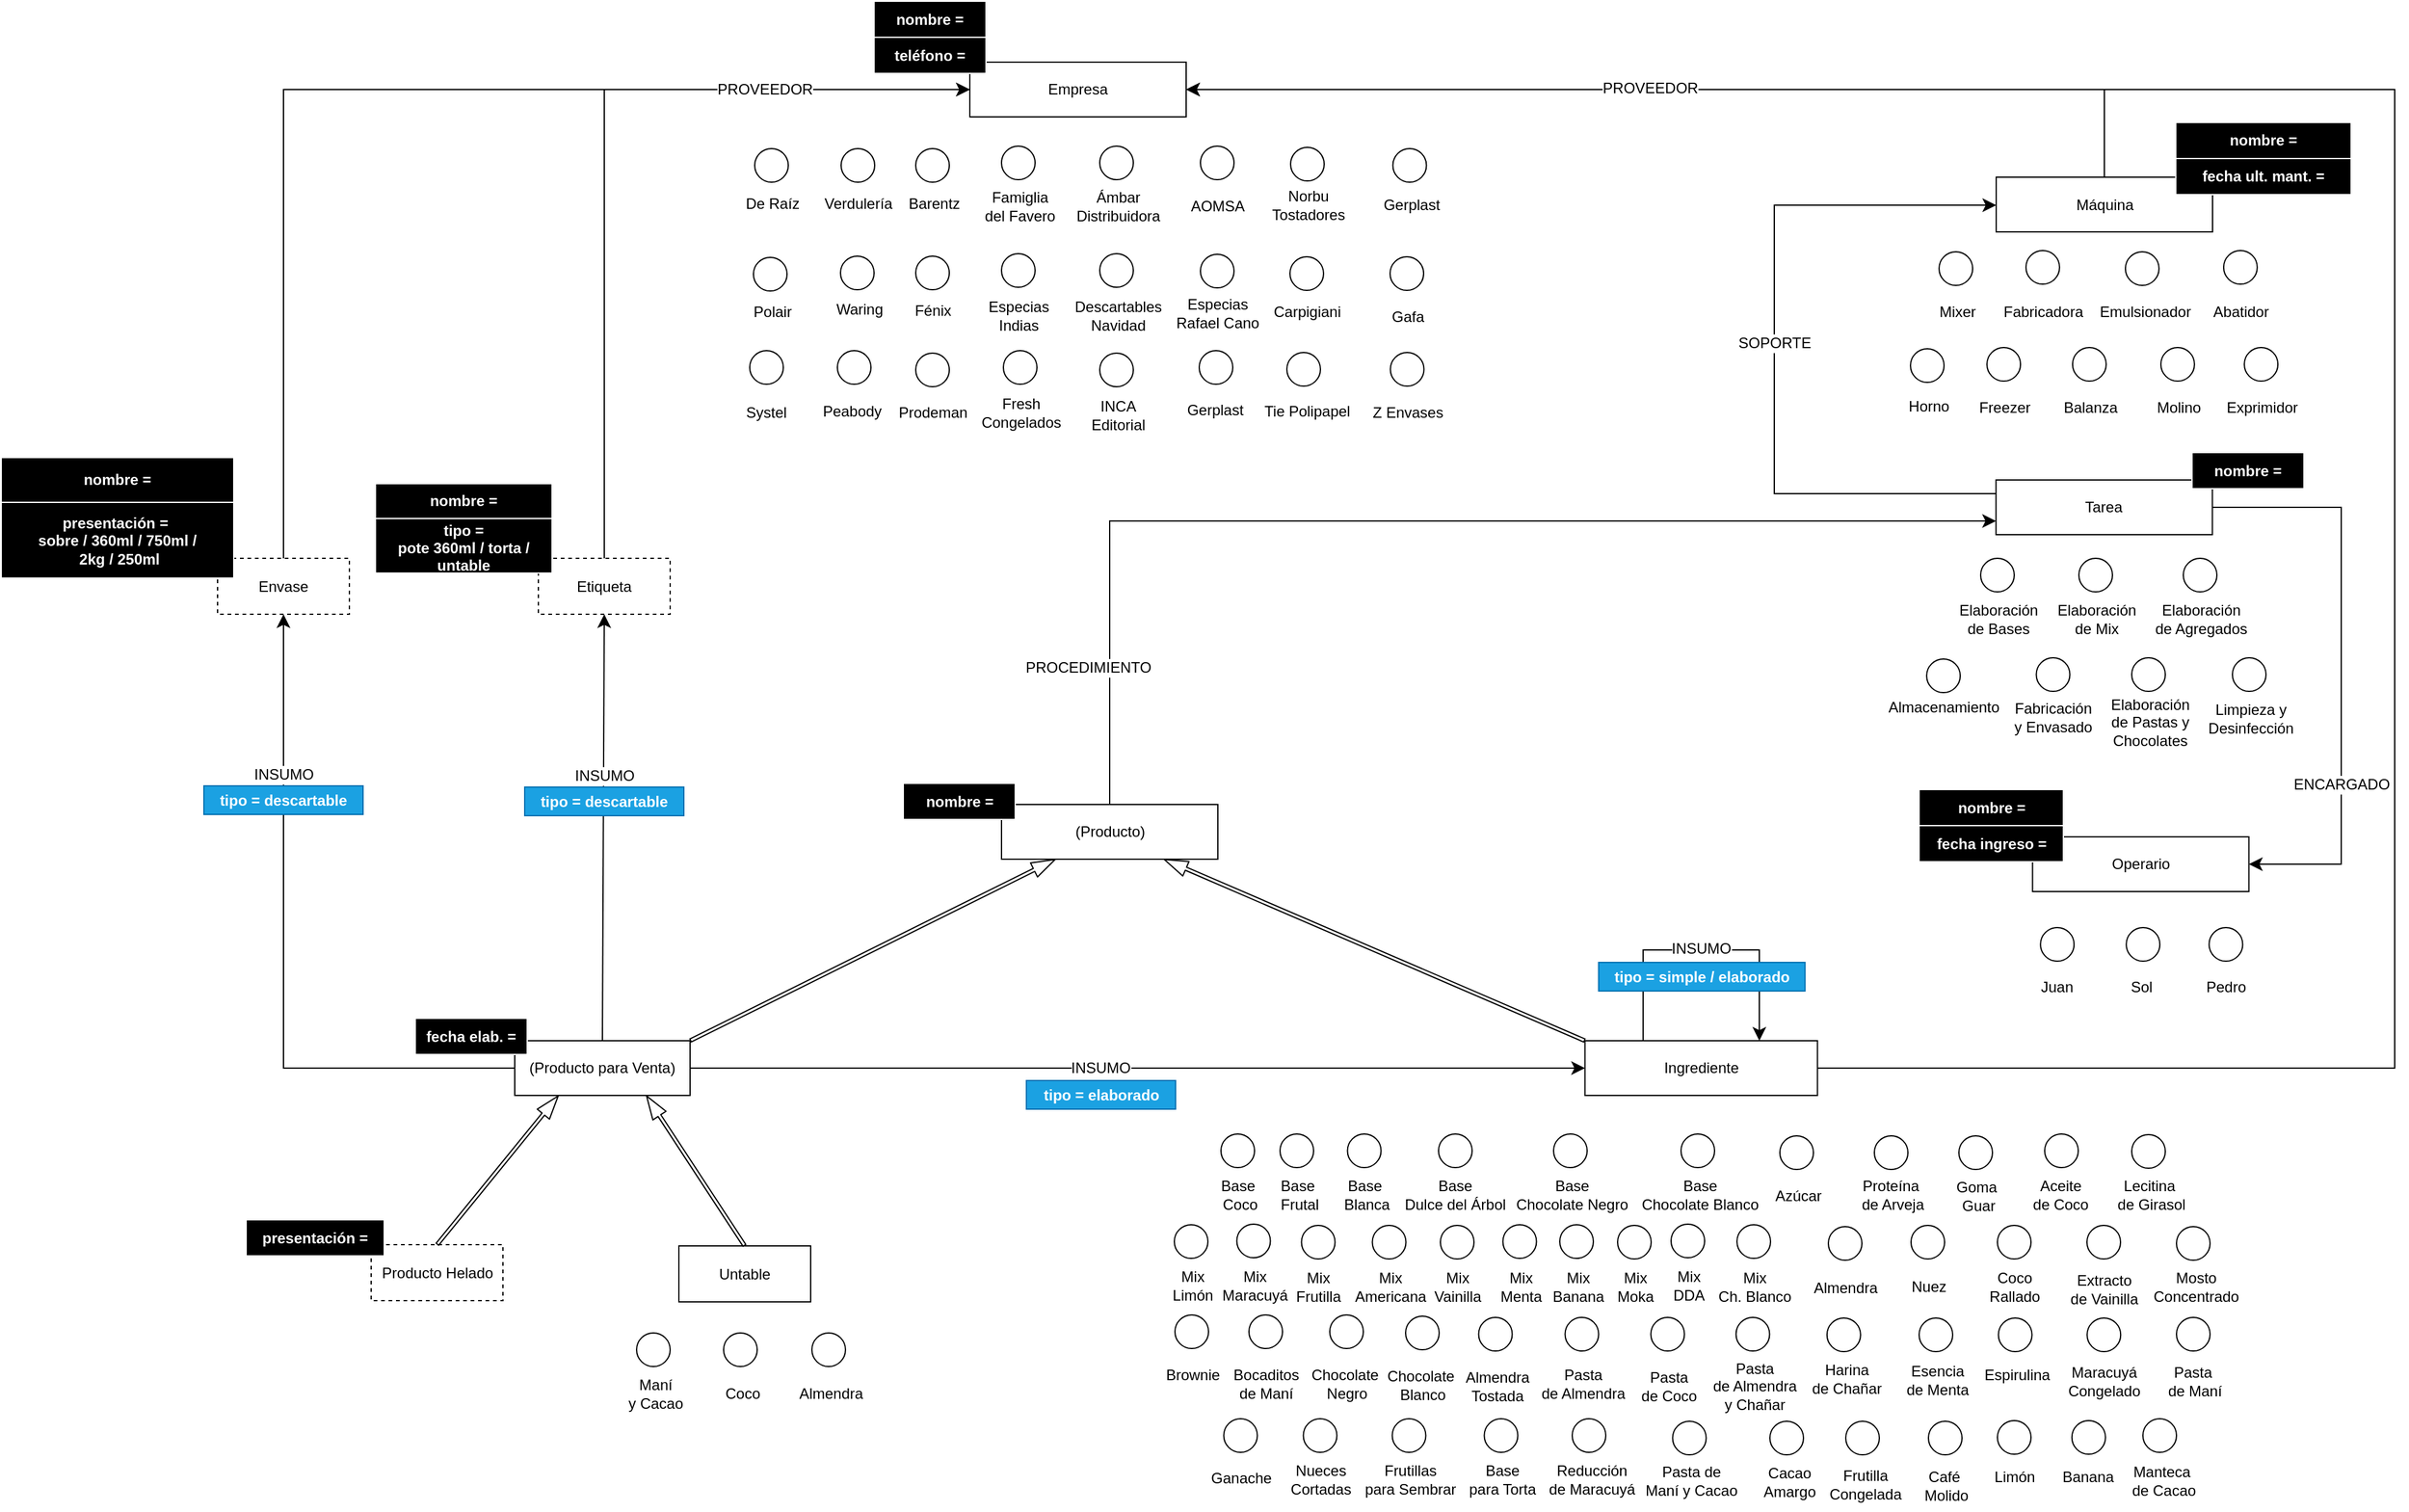 <mxfile version="24.2.2" type="github">
  <diagram name="Page-1" id="x12bkyuIzFJq4ZUIWQfr">
    <mxGraphModel dx="2508" dy="1751" grid="0" gridSize="10" guides="1" tooltips="1" connect="1" arrows="1" fold="1" page="0" pageScale="1" pageWidth="827" pageHeight="1169" math="0" shadow="0">
      <root>
        <mxCell id="0" />
        <mxCell id="1" parent="0" />
        <mxCell id="L_YjPf033X-OpGffFkXy-134" style="edgeStyle=none;curved=1;rounded=0;orthogonalLoop=1;jettySize=auto;html=1;exitX=0.5;exitY=0;exitDx=0;exitDy=0;fontSize=12;startSize=8;endSize=8;entryX=0.5;entryY=1;entryDx=0;entryDy=0;" parent="1" source="Qv3d4LhTkvHDMVTxzrqH-2" target="L_YjPf033X-OpGffFkXy-135" edge="1">
          <mxGeometry relative="1" as="geometry">
            <mxPoint x="-595.294" y="-540.882" as="targetPoint" />
          </mxGeometry>
        </mxCell>
        <mxCell id="tDOr0GZJXbc1pfqS6N4M-6" value="INSUMO" style="edgeLabel;html=1;align=center;verticalAlign=middle;resizable=0;points=[];fontSize=12;" parent="L_YjPf033X-OpGffFkXy-134" vertex="1" connectable="0">
          <mxGeometry x="0.005" y="-1" relative="1" as="geometry">
            <mxPoint x="-1" y="-41" as="offset" />
          </mxGeometry>
        </mxCell>
        <mxCell id="Qv3d4LhTkvHDMVTxzrqH-2" value="(Producto para Venta)" style="rounded=0;whiteSpace=wrap;html=1;fillStyle=auto;" parent="1" vertex="1">
          <mxGeometry x="-540" y="-120" width="141" height="44" as="geometry" />
        </mxCell>
        <mxCell id="Qv3d4LhTkvHDMVTxzrqH-14" value="Producto Helado" style="rounded=0;whiteSpace=wrap;html=1;dashed=1;" parent="1" vertex="1">
          <mxGeometry x="-655.5" y="44" width="106" height="45" as="geometry" />
        </mxCell>
        <mxCell id="Qv3d4LhTkvHDMVTxzrqH-15" value="Untable" style="rounded=0;whiteSpace=wrap;html=1;" parent="1" vertex="1">
          <mxGeometry x="-408" y="45" width="106" height="45" as="geometry" />
        </mxCell>
        <mxCell id="L_YjPf033X-OpGffFkXy-85" style="edgeStyle=orthogonalEdgeStyle;rounded=0;orthogonalLoop=1;jettySize=auto;html=1;exitX=0.5;exitY=0;exitDx=0;exitDy=0;entryX=0;entryY=0.75;entryDx=0;entryDy=0;fontSize=12;startSize=8;endSize=8;" parent="1" source="L1drH5XASF7p8J0Dx8UT-1" target="L_YjPf033X-OpGffFkXy-36" edge="1">
          <mxGeometry relative="1" as="geometry">
            <Array as="points">
              <mxPoint x="-61" y="-538" />
            </Array>
          </mxGeometry>
        </mxCell>
        <mxCell id="L_YjPf033X-OpGffFkXy-86" value="PROCEDIMIENTO" style="edgeLabel;html=1;align=center;verticalAlign=middle;resizable=0;points=[];fontSize=12;" parent="L_YjPf033X-OpGffFkXy-85" vertex="1" connectable="0">
          <mxGeometry x="0.637" y="4" relative="1" as="geometry">
            <mxPoint x="-560" y="122" as="offset" />
          </mxGeometry>
        </mxCell>
        <mxCell id="Qv3d4LhTkvHDMVTxzrqH-3" value="Ingrediente" style="rounded=0;whiteSpace=wrap;html=1;" parent="1" vertex="1">
          <mxGeometry x="320.75" y="-120" width="187" height="44" as="geometry" />
        </mxCell>
        <mxCell id="Qv3d4LhTkvHDMVTxzrqH-23" style="edgeStyle=none;curved=1;rounded=1;orthogonalLoop=1;jettySize=auto;html=1;entryX=0.25;entryY=1;entryDx=0;entryDy=0;fontSize=12;strokeColor=default;shape=flexArrow;endSize=5.96;startArrow=none;startFill=0;strokeWidth=1;width=2.667;endWidth=9;exitX=0.5;exitY=0;exitDx=0;exitDy=0;" parent="1" source="Qv3d4LhTkvHDMVTxzrqH-14" target="Qv3d4LhTkvHDMVTxzrqH-2" edge="1">
          <mxGeometry relative="1" as="geometry">
            <mxPoint x="-503.5" y="57" as="sourcePoint" />
            <mxPoint x="-308.5" y="-72" as="targetPoint" />
          </mxGeometry>
        </mxCell>
        <mxCell id="Qv3d4LhTkvHDMVTxzrqH-24" style="edgeStyle=none;curved=1;rounded=1;orthogonalLoop=1;jettySize=auto;html=1;entryX=0.75;entryY=1;entryDx=0;entryDy=0;fontSize=12;strokeColor=default;shape=flexArrow;endSize=5.96;startArrow=none;startFill=0;strokeWidth=1;width=2.667;endWidth=9;exitX=0.5;exitY=0;exitDx=0;exitDy=0;" parent="1" source="Qv3d4LhTkvHDMVTxzrqH-15" target="Qv3d4LhTkvHDMVTxzrqH-2" edge="1">
          <mxGeometry relative="1" as="geometry">
            <mxPoint x="12.5" y="30" as="sourcePoint" />
            <mxPoint x="-179.5" y="-99" as="targetPoint" />
          </mxGeometry>
        </mxCell>
        <mxCell id="L_YjPf033X-OpGffFkXy-229" style="edgeStyle=orthogonalEdgeStyle;rounded=0;orthogonalLoop=1;jettySize=auto;html=1;exitX=1;exitY=0.5;exitDx=0;exitDy=0;entryX=1;entryY=0.5;entryDx=0;entryDy=0;fontSize=12;startSize=8;endSize=8;" parent="1" source="Qv3d4LhTkvHDMVTxzrqH-3" target="L_YjPf033X-OpGffFkXy-170" edge="1">
          <mxGeometry relative="1" as="geometry">
            <Array as="points">
              <mxPoint x="972" y="-98" />
              <mxPoint x="972" y="-885" />
            </Array>
            <mxPoint x="826.87" y="-222" as="sourcePoint" />
          </mxGeometry>
        </mxCell>
        <mxCell id="Qv3d4LhTkvHDMVTxzrqH-29" value="" style="ellipse;whiteSpace=wrap;html=1;aspect=fixed;" parent="1" vertex="1">
          <mxGeometry x="553.5" y="-43.5" width="27" height="27" as="geometry" />
        </mxCell>
        <mxCell id="Qv3d4LhTkvHDMVTxzrqH-30" value="&lt;div&gt;Proteína&amp;nbsp;&lt;/div&gt;&lt;div&gt;de Arveja&lt;/div&gt;" style="text;html=1;align=center;verticalAlign=middle;resizable=0;points=[];autosize=1;strokeColor=none;fillColor=none;fontSize=12;" parent="1" vertex="1">
          <mxGeometry x="533" y="-16.5" width="69" height="41" as="geometry" />
        </mxCell>
        <mxCell id="Qv3d4LhTkvHDMVTxzrqH-32" value="" style="ellipse;whiteSpace=wrap;html=1;aspect=fixed;" parent="1" vertex="1">
          <mxGeometry x="477.5" y="-43.5" width="27" height="27" as="geometry" />
        </mxCell>
        <mxCell id="Qv3d4LhTkvHDMVTxzrqH-33" value="Azúcar" style="text;html=1;align=center;verticalAlign=middle;resizable=0;points=[];autosize=1;strokeColor=none;fillColor=none;fontSize=12;" parent="1" vertex="1">
          <mxGeometry x="464" y="-8.5" width="55" height="26" as="geometry" />
        </mxCell>
        <mxCell id="Qv3d4LhTkvHDMVTxzrqH-37" value="" style="ellipse;whiteSpace=wrap;html=1;aspect=fixed;" parent="1" vertex="1">
          <mxGeometry x="621.5" y="-43.5" width="27" height="27" as="geometry" />
        </mxCell>
        <mxCell id="Qv3d4LhTkvHDMVTxzrqH-38" value="&lt;div&gt;Goma&amp;nbsp;&lt;/div&gt;&lt;div&gt;Guar&lt;/div&gt;" style="text;html=1;align=center;verticalAlign=middle;resizable=0;points=[];autosize=1;strokeColor=none;fillColor=none;fontSize=12;" parent="1" vertex="1">
          <mxGeometry x="610" y="-15.5" width="54" height="41" as="geometry" />
        </mxCell>
        <mxCell id="Qv3d4LhTkvHDMVTxzrqH-40" value="" style="ellipse;whiteSpace=wrap;html=1;aspect=fixed;" parent="1" vertex="1">
          <mxGeometry x="760.5" y="-44.5" width="27" height="27" as="geometry" />
        </mxCell>
        <mxCell id="Qv3d4LhTkvHDMVTxzrqH-41" value="&lt;div&gt;Lecitina&amp;nbsp;&lt;/div&gt;&lt;div&gt;de Girasol&lt;/div&gt;" style="text;html=1;align=center;verticalAlign=middle;resizable=0;points=[];autosize=1;strokeColor=none;fillColor=none;fontSize=12;" parent="1" vertex="1">
          <mxGeometry x="739" y="-16.5" width="73" height="41" as="geometry" />
        </mxCell>
        <mxCell id="Qv3d4LhTkvHDMVTxzrqH-42" value="" style="ellipse;whiteSpace=wrap;html=1;aspect=fixed;" parent="1" vertex="1">
          <mxGeometry x="690.5" y="-45" width="27" height="27" as="geometry" />
        </mxCell>
        <mxCell id="Qv3d4LhTkvHDMVTxzrqH-43" value="&lt;div&gt;Aceite&lt;/div&gt;&lt;div&gt;de Coco&lt;br&gt;&lt;/div&gt;" style="text;html=1;align=center;verticalAlign=middle;resizable=0;points=[];autosize=1;strokeColor=none;fillColor=none;fontSize=12;" parent="1" vertex="1">
          <mxGeometry x="671" y="-16.5" width="63" height="41" as="geometry" />
        </mxCell>
        <mxCell id="Qv3d4LhTkvHDMVTxzrqH-44" value="" style="ellipse;whiteSpace=wrap;html=1;aspect=fixed;" parent="1" vertex="1">
          <mxGeometry x="796.5" y="29.5" width="27" height="27" as="geometry" />
        </mxCell>
        <mxCell id="Qv3d4LhTkvHDMVTxzrqH-45" value="Mosto&lt;br&gt;Concentrado" style="text;html=1;align=center;verticalAlign=middle;resizable=0;points=[];autosize=1;strokeColor=none;fillColor=none;fontSize=12;" parent="1" vertex="1">
          <mxGeometry x="768" y="57.5" width="87" height="41" as="geometry" />
        </mxCell>
        <mxCell id="Qv3d4LhTkvHDMVTxzrqH-46" value="" style="ellipse;whiteSpace=wrap;html=1;aspect=fixed;" parent="1" vertex="1">
          <mxGeometry x="469.5" y="186" width="27" height="27" as="geometry" />
        </mxCell>
        <mxCell id="Qv3d4LhTkvHDMVTxzrqH-47" value="&lt;div&gt;Cacao&lt;/div&gt;&lt;div&gt;Amargo&lt;br&gt;&lt;/div&gt;" style="text;html=1;align=center;verticalAlign=middle;resizable=0;points=[];autosize=1;strokeColor=none;fillColor=none;fontSize=12;" parent="1" vertex="1">
          <mxGeometry x="455" y="214" width="60" height="41" as="geometry" />
        </mxCell>
        <mxCell id="Qv3d4LhTkvHDMVTxzrqH-48" value="" style="ellipse;whiteSpace=wrap;html=1;aspect=fixed;" parent="1" vertex="1">
          <mxGeometry x="515.41" y="103" width="27" height="27" as="geometry" />
        </mxCell>
        <mxCell id="Qv3d4LhTkvHDMVTxzrqH-49" value="&lt;div&gt;Harina &lt;br&gt;&lt;/div&gt;&lt;div&gt;de Chañar&lt;br&gt;&lt;/div&gt;" style="text;html=1;align=center;verticalAlign=middle;resizable=0;points=[];autosize=1;strokeColor=none;fillColor=none;fontSize=12;" parent="1" vertex="1">
          <mxGeometry x="493.91" y="131" width="74" height="41" as="geometry" />
        </mxCell>
        <mxCell id="Qv3d4LhTkvHDMVTxzrqH-50" value="" style="ellipse;whiteSpace=wrap;html=1;aspect=fixed;" parent="1" vertex="1">
          <mxGeometry x="516.5" y="29.5" width="27" height="27" as="geometry" />
        </mxCell>
        <mxCell id="Qv3d4LhTkvHDMVTxzrqH-51" value="Almendra" style="text;html=1;align=center;verticalAlign=middle;resizable=0;points=[];autosize=1;strokeColor=none;fillColor=none;fontSize=12;" parent="1" vertex="1">
          <mxGeometry x="495.5" y="65.5" width="69" height="26" as="geometry" />
        </mxCell>
        <mxCell id="Qv3d4LhTkvHDMVTxzrqH-53" value="" style="ellipse;whiteSpace=wrap;html=1;aspect=fixed;" parent="1" vertex="1">
          <mxGeometry x="583" y="28.5" width="27" height="27" as="geometry" />
        </mxCell>
        <mxCell id="Qv3d4LhTkvHDMVTxzrqH-54" value="Nuez" style="text;html=1;align=center;verticalAlign=middle;resizable=0;points=[];autosize=1;strokeColor=none;fillColor=none;fontSize=12;" parent="1" vertex="1">
          <mxGeometry x="574" y="64.5" width="46" height="26" as="geometry" />
        </mxCell>
        <mxCell id="Qv3d4LhTkvHDMVTxzrqH-55" value="" style="ellipse;whiteSpace=wrap;html=1;aspect=fixed;" parent="1" vertex="1">
          <mxGeometry x="652.5" y="28.5" width="27" height="27" as="geometry" />
        </mxCell>
        <mxCell id="Qv3d4LhTkvHDMVTxzrqH-56" value="Coco &lt;br&gt;Rallado" style="text;html=1;align=center;verticalAlign=middle;resizable=0;points=[];autosize=1;strokeColor=none;fillColor=none;fontSize=12;" parent="1" vertex="1">
          <mxGeometry x="636.5" y="57.5" width="59" height="41" as="geometry" />
        </mxCell>
        <mxCell id="Qv3d4LhTkvHDMVTxzrqH-57" value="" style="ellipse;whiteSpace=wrap;html=1;aspect=fixed;" parent="1" vertex="1">
          <mxGeometry x="724.5" y="28.5" width="27" height="27" as="geometry" />
        </mxCell>
        <mxCell id="Qv3d4LhTkvHDMVTxzrqH-58" value="&lt;div&gt;Extracto&lt;/div&gt;&lt;div&gt;de Vainilla&lt;br&gt;&lt;/div&gt;" style="text;html=1;align=center;verticalAlign=middle;resizable=0;points=[];autosize=1;strokeColor=none;fillColor=none;fontSize=12;" parent="1" vertex="1">
          <mxGeometry x="702" y="59.5" width="72" height="41" as="geometry" />
        </mxCell>
        <mxCell id="Qv3d4LhTkvHDMVTxzrqH-59" value="" style="ellipse;whiteSpace=wrap;html=1;aspect=fixed;" parent="1" vertex="1">
          <mxGeometry x="796.5" y="102.5" width="27" height="27" as="geometry" />
        </mxCell>
        <mxCell id="Qv3d4LhTkvHDMVTxzrqH-60" value="&lt;div&gt;Pasta&amp;nbsp;&lt;/div&gt;&lt;div&gt;de Maní&lt;/div&gt;" style="text;html=1;align=center;verticalAlign=middle;resizable=0;points=[];autosize=1;strokeColor=none;fillColor=none;fontSize=12;" parent="1" vertex="1">
          <mxGeometry x="780" y="133.5" width="61" height="41" as="geometry" />
        </mxCell>
        <mxCell id="Qv3d4LhTkvHDMVTxzrqH-62" value="" style="ellipse;whiteSpace=wrap;html=1;aspect=fixed;" parent="1" vertex="1">
          <mxGeometry x="769.5" y="184" width="27" height="27" as="geometry" />
        </mxCell>
        <mxCell id="Qv3d4LhTkvHDMVTxzrqH-63" value="&lt;div&gt;Manteca&amp;nbsp;&lt;/div&gt;&lt;div&gt;de Cacao&lt;/div&gt;" style="text;html=1;align=center;verticalAlign=middle;resizable=0;points=[];autosize=1;strokeColor=none;fillColor=none;fontSize=12;" parent="1" vertex="1">
          <mxGeometry x="751" y="213" width="69" height="41" as="geometry" />
        </mxCell>
        <mxCell id="Qv3d4LhTkvHDMVTxzrqH-64" value="" style="ellipse;whiteSpace=wrap;html=1;aspect=fixed;" parent="1" vertex="1">
          <mxGeometry x="653.29" y="103" width="27" height="27" as="geometry" />
        </mxCell>
        <mxCell id="Qv3d4LhTkvHDMVTxzrqH-65" value="Espirulina" style="text;html=1;align=center;verticalAlign=middle;resizable=0;points=[];autosize=1;strokeColor=none;fillColor=none;fontSize=12;" parent="1" vertex="1">
          <mxGeometry x="632.29" y="136" width="71" height="26" as="geometry" />
        </mxCell>
        <mxCell id="Qv3d4LhTkvHDMVTxzrqH-66" value="" style="ellipse;whiteSpace=wrap;html=1;aspect=fixed;" parent="1" vertex="1">
          <mxGeometry x="530.5" y="186" width="27" height="27" as="geometry" />
        </mxCell>
        <mxCell id="Qv3d4LhTkvHDMVTxzrqH-67" value="&lt;div&gt;Frutilla &lt;br&gt;&lt;/div&gt;&lt;div&gt;Congelada&lt;br&gt;&lt;/div&gt;" style="text;html=1;align=center;verticalAlign=middle;resizable=0;points=[];autosize=1;strokeColor=none;fillColor=none;fontSize=12;" parent="1" vertex="1">
          <mxGeometry x="508" y="216" width="76" height="41" as="geometry" />
        </mxCell>
        <mxCell id="Qv3d4LhTkvHDMVTxzrqH-68" value="" style="ellipse;whiteSpace=wrap;html=1;aspect=fixed;" parent="1" vertex="1">
          <mxGeometry x="724.62" y="103" width="27" height="27" as="geometry" />
        </mxCell>
        <mxCell id="Qv3d4LhTkvHDMVTxzrqH-69" value="&lt;div&gt;Maracuyá&lt;/div&gt;&lt;div&gt;Congelado&lt;br&gt;&lt;/div&gt;" style="text;html=1;align=center;verticalAlign=middle;resizable=0;points=[];autosize=1;strokeColor=none;fillColor=none;fontSize=12;" parent="1" vertex="1">
          <mxGeometry x="700.34" y="133.5" width="76" height="41" as="geometry" />
        </mxCell>
        <mxCell id="Qv3d4LhTkvHDMVTxzrqH-70" value="" style="ellipse;whiteSpace=wrap;html=1;aspect=fixed;" parent="1" vertex="1">
          <mxGeometry x="589.5" y="103" width="27" height="27" as="geometry" />
        </mxCell>
        <mxCell id="Qv3d4LhTkvHDMVTxzrqH-71" value="&lt;div&gt;Esencia&lt;/div&gt;&lt;div&gt;de Menta&lt;br&gt;&lt;/div&gt;" style="text;html=1;align=center;verticalAlign=middle;resizable=0;points=[];autosize=1;strokeColor=none;fillColor=none;fontSize=12;" parent="1" vertex="1">
          <mxGeometry x="569.91" y="132" width="68" height="41" as="geometry" />
        </mxCell>
        <mxCell id="L_YjPf033X-OpGffFkXy-1" value="" style="ellipse;whiteSpace=wrap;html=1;aspect=fixed;" parent="1" vertex="1">
          <mxGeometry x="129.75" y="-45" width="27" height="27" as="geometry" />
        </mxCell>
        <mxCell id="L_YjPf033X-OpGffFkXy-2" value="&lt;div&gt;Base&amp;nbsp;&lt;/div&gt;&lt;div&gt;Blanca&lt;/div&gt;" style="text;html=1;align=center;verticalAlign=middle;resizable=0;points=[];autosize=1;strokeColor=none;fillColor=none;fontSize=12;" parent="1" vertex="1">
          <mxGeometry x="117.25" y="-17" width="55" height="41" as="geometry" />
        </mxCell>
        <mxCell id="L_YjPf033X-OpGffFkXy-3" value="" style="ellipse;whiteSpace=wrap;html=1;aspect=fixed;" parent="1" vertex="1">
          <mxGeometry x="92.75" y="28.5" width="27" height="27" as="geometry" />
        </mxCell>
        <mxCell id="L_YjPf033X-OpGffFkXy-4" value="&lt;div&gt;Mix&lt;/div&gt;&lt;div&gt;Frutilla&lt;br&gt;&lt;/div&gt;" style="text;html=1;align=center;verticalAlign=middle;resizable=0;points=[];autosize=1;strokeColor=none;fillColor=none;fontSize=12;" parent="1" vertex="1">
          <mxGeometry x="79.25" y="57.5" width="54" height="41" as="geometry" />
        </mxCell>
        <mxCell id="L_YjPf033X-OpGffFkXy-8" value="" style="ellipse;whiteSpace=wrap;html=1;aspect=fixed;" parent="1" vertex="1">
          <mxGeometry x="-9" y="100.5" width="27" height="27" as="geometry" />
        </mxCell>
        <mxCell id="L_YjPf033X-OpGffFkXy-9" value="Brownie" style="text;html=1;align=center;verticalAlign=middle;resizable=0;points=[];autosize=1;strokeColor=none;fillColor=none;fontSize=12;" parent="1" vertex="1">
          <mxGeometry x="-25.5" y="135.5" width="61" height="26" as="geometry" />
        </mxCell>
        <mxCell id="L_YjPf033X-OpGffFkXy-10" value="" style="ellipse;whiteSpace=wrap;html=1;aspect=fixed;" parent="1" vertex="1">
          <mxGeometry x="50.5" y="100.5" width="27" height="27" as="geometry" />
        </mxCell>
        <mxCell id="L_YjPf033X-OpGffFkXy-11" value="&lt;div&gt;Bocaditos &lt;br&gt;&lt;/div&gt;&lt;div&gt;de Maní&lt;br&gt;&lt;/div&gt;" style="text;html=1;align=center;verticalAlign=middle;resizable=0;points=[];autosize=1;strokeColor=none;fillColor=none;fontSize=12;" parent="1" vertex="1">
          <mxGeometry x="28.5" y="135.5" width="71" height="41" as="geometry" />
        </mxCell>
        <mxCell id="L_YjPf033X-OpGffFkXy-15" value="" style="ellipse;whiteSpace=wrap;html=1;aspect=fixed;" parent="1" vertex="1">
          <mxGeometry x="115.5" y="100.5" width="27" height="27" as="geometry" />
        </mxCell>
        <mxCell id="L_YjPf033X-OpGffFkXy-16" value="&lt;div&gt;Chocolate&amp;nbsp;&lt;/div&gt;&lt;div&gt;Negro&lt;/div&gt;" style="text;html=1;align=center;verticalAlign=middle;resizable=0;points=[];autosize=1;strokeColor=none;fillColor=none;fontSize=12;" parent="1" vertex="1">
          <mxGeometry x="91.5" y="135.5" width="75" height="41" as="geometry" />
        </mxCell>
        <mxCell id="L_YjPf033X-OpGffFkXy-17" value="" style="ellipse;whiteSpace=wrap;html=1;aspect=fixed;" parent="1" vertex="1">
          <mxGeometry x="176.5" y="101.5" width="27" height="27" as="geometry" />
        </mxCell>
        <mxCell id="L_YjPf033X-OpGffFkXy-18" value="&lt;div&gt;Chocolate&amp;nbsp;&lt;/div&gt;&lt;div&gt;Blanco&lt;/div&gt;" style="text;html=1;align=center;verticalAlign=middle;resizable=0;points=[];autosize=1;strokeColor=none;fillColor=none;fontSize=12;" parent="1" vertex="1">
          <mxGeometry x="152.5" y="136.5" width="75" height="41" as="geometry" />
        </mxCell>
        <mxCell id="L_YjPf033X-OpGffFkXy-19" value="" style="ellipse;whiteSpace=wrap;html=1;aspect=fixed;" parent="1" vertex="1">
          <mxGeometry x="304.75" y="102.5" width="27" height="27" as="geometry" />
        </mxCell>
        <mxCell id="L_YjPf033X-OpGffFkXy-20" value="&lt;div&gt;Pasta&lt;/div&gt;&lt;div&gt;de Almendra&lt;br&gt;&lt;/div&gt;" style="text;html=1;align=center;verticalAlign=middle;resizable=0;points=[];autosize=1;strokeColor=none;fillColor=none;fontSize=12;" parent="1" vertex="1">
          <mxGeometry x="275.75" y="135.5" width="86" height="41" as="geometry" />
        </mxCell>
        <mxCell id="L_YjPf033X-OpGffFkXy-21" value="" style="ellipse;whiteSpace=wrap;html=1;aspect=fixed;" parent="1" vertex="1">
          <mxGeometry x="373.75" y="102.5" width="27" height="27" as="geometry" />
        </mxCell>
        <mxCell id="L_YjPf033X-OpGffFkXy-22" value="&lt;div&gt;Pasta&lt;/div&gt;&lt;div&gt;de Coco&lt;br&gt;&lt;/div&gt;" style="text;html=1;align=center;verticalAlign=middle;resizable=0;points=[];autosize=1;strokeColor=none;fillColor=none;fontSize=12;" parent="1" vertex="1">
          <mxGeometry x="356.75" y="137.5" width="63" height="41" as="geometry" />
        </mxCell>
        <mxCell id="L_YjPf033X-OpGffFkXy-23" value="" style="ellipse;whiteSpace=wrap;html=1;aspect=fixed;" parent="1" vertex="1">
          <mxGeometry x="442.25" y="102.5" width="27" height="27" as="geometry" />
        </mxCell>
        <mxCell id="L_YjPf033X-OpGffFkXy-24" value="&lt;div&gt;Pasta&lt;/div&gt;&lt;div&gt;de Almendra &lt;br&gt;&lt;/div&gt;&lt;div&gt;y Chañar&lt;br&gt;&lt;/div&gt;" style="text;html=1;align=center;verticalAlign=middle;resizable=0;points=[];autosize=1;strokeColor=none;fillColor=none;fontSize=12;" parent="1" vertex="1">
          <mxGeometry x="414.25" y="130.5" width="86" height="55" as="geometry" />
        </mxCell>
        <mxCell id="L_YjPf033X-OpGffFkXy-27" value="" style="ellipse;whiteSpace=wrap;html=1;aspect=fixed;" parent="1" vertex="1">
          <mxGeometry x="-442" y="115" width="27" height="27" as="geometry" />
        </mxCell>
        <mxCell id="L_YjPf033X-OpGffFkXy-28" value="&lt;div&gt;Maní &lt;br&gt;&lt;/div&gt;&lt;div&gt;y Cacao&lt;br&gt;&lt;/div&gt;" style="text;html=1;align=center;verticalAlign=middle;resizable=0;points=[];autosize=1;strokeColor=none;fillColor=none;fontSize=12;" parent="1" vertex="1">
          <mxGeometry x="-458.5" y="143" width="62" height="41" as="geometry" />
        </mxCell>
        <mxCell id="L_YjPf033X-OpGffFkXy-29" value="" style="ellipse;whiteSpace=wrap;html=1;aspect=fixed;" parent="1" vertex="1">
          <mxGeometry x="-372" y="115" width="27" height="27" as="geometry" />
        </mxCell>
        <mxCell id="L_YjPf033X-OpGffFkXy-30" value="Coco" style="text;html=1;align=center;verticalAlign=middle;resizable=0;points=[];autosize=1;strokeColor=none;fillColor=none;fontSize=12;" parent="1" vertex="1">
          <mxGeometry x="-380.5" y="151" width="46" height="26" as="geometry" />
        </mxCell>
        <mxCell id="L_YjPf033X-OpGffFkXy-31" value="" style="ellipse;whiteSpace=wrap;html=1;aspect=fixed;" parent="1" vertex="1">
          <mxGeometry x="-301" y="115" width="27" height="27" as="geometry" />
        </mxCell>
        <mxCell id="L_YjPf033X-OpGffFkXy-32" value="Almendra" style="text;html=1;align=center;verticalAlign=middle;resizable=0;points=[];autosize=1;strokeColor=none;fillColor=none;fontSize=12;" parent="1" vertex="1">
          <mxGeometry x="-320.5" y="151" width="69" height="26" as="geometry" />
        </mxCell>
        <mxCell id="L_YjPf033X-OpGffFkXy-33" style="edgeStyle=orthogonalEdgeStyle;rounded=0;orthogonalLoop=1;jettySize=auto;html=1;exitX=1;exitY=0.5;exitDx=0;exitDy=0;entryX=0;entryY=0.5;entryDx=0;entryDy=0;fontSize=12;startSize=8;endSize=8;" parent="1" source="Qv3d4LhTkvHDMVTxzrqH-2" target="Qv3d4LhTkvHDMVTxzrqH-3" edge="1">
          <mxGeometry relative="1" as="geometry">
            <mxPoint x="194" y="-214" as="sourcePoint" />
            <mxPoint x="774" y="-214" as="targetPoint" />
          </mxGeometry>
        </mxCell>
        <mxCell id="L_YjPf033X-OpGffFkXy-34" value="INSUMO" style="edgeLabel;html=1;align=center;verticalAlign=middle;resizable=0;points=[];fontSize=12;" parent="L_YjPf033X-OpGffFkXy-33" vertex="1" connectable="0">
          <mxGeometry x="-0.013" y="1" relative="1" as="geometry">
            <mxPoint x="-25" y="1" as="offset" />
          </mxGeometry>
        </mxCell>
        <mxCell id="L_YjPf033X-OpGffFkXy-219" style="edgeStyle=orthogonalEdgeStyle;rounded=0;orthogonalLoop=1;jettySize=auto;html=1;exitX=0.5;exitY=0;exitDx=0;exitDy=0;entryX=0;entryY=0.5;entryDx=0;entryDy=0;fontSize=12;startSize=8;endSize=8;" parent="1" source="L_YjPf033X-OpGffFkXy-35" target="L_YjPf033X-OpGffFkXy-170" edge="1">
          <mxGeometry relative="1" as="geometry" />
        </mxCell>
        <mxCell id="L_YjPf033X-OpGffFkXy-35" value="Envase" style="rounded=0;whiteSpace=wrap;html=1;dashed=1;" parent="1" vertex="1">
          <mxGeometry x="-779" y="-508" width="106" height="45" as="geometry" />
        </mxCell>
        <mxCell id="L_YjPf033X-OpGffFkXy-103" style="edgeStyle=orthogonalEdgeStyle;rounded=0;orthogonalLoop=1;jettySize=auto;html=1;exitX=1;exitY=0.5;exitDx=0;exitDy=0;entryX=1;entryY=0.5;entryDx=0;entryDy=0;fontSize=12;startSize=8;endSize=8;" parent="1" source="L_YjPf033X-OpGffFkXy-36" target="L_YjPf033X-OpGffFkXy-102" edge="1">
          <mxGeometry relative="1" as="geometry">
            <Array as="points">
              <mxPoint x="929" y="-549" />
              <mxPoint x="929" y="-262" />
            </Array>
            <mxPoint x="840.31" y="-549.0" as="sourcePoint" />
            <mxPoint x="847.55" y="-262" as="targetPoint" />
          </mxGeometry>
        </mxCell>
        <mxCell id="L_YjPf033X-OpGffFkXy-104" value="ENCARGADO" style="edgeLabel;html=1;align=center;verticalAlign=middle;resizable=0;points=[];fontSize=12;" parent="L_YjPf033X-OpGffFkXy-103" vertex="1" connectable="0">
          <mxGeometry x="0.028" y="2" relative="1" as="geometry">
            <mxPoint x="-2" y="87" as="offset" />
          </mxGeometry>
        </mxCell>
        <mxCell id="L_YjPf033X-OpGffFkXy-136" style="edgeStyle=orthogonalEdgeStyle;rounded=0;orthogonalLoop=1;jettySize=auto;html=1;exitX=0;exitY=0.25;exitDx=0;exitDy=0;fontSize=12;startSize=8;endSize=8;entryX=0;entryY=0.5;entryDx=0;entryDy=0;" parent="1" source="L_YjPf033X-OpGffFkXy-36" target="L_YjPf033X-OpGffFkXy-133" edge="1">
          <mxGeometry relative="1" as="geometry">
            <Array as="points">
              <mxPoint x="473" y="-560" />
              <mxPoint x="473" y="-792" />
              <mxPoint x="651" y="-792" />
            </Array>
            <mxPoint x="634" y="-795" as="targetPoint" />
          </mxGeometry>
        </mxCell>
        <mxCell id="L_YjPf033X-OpGffFkXy-137" value="SOPORTE" style="edgeLabel;html=1;align=center;verticalAlign=middle;resizable=0;points=[];fontSize=12;" parent="L_YjPf033X-OpGffFkXy-136" vertex="1" connectable="0">
          <mxGeometry x="0.515" y="2" relative="1" as="geometry">
            <mxPoint x="-36" y="113" as="offset" />
          </mxGeometry>
        </mxCell>
        <mxCell id="L_YjPf033X-OpGffFkXy-36" value="Tarea" style="rounded=0;whiteSpace=wrap;html=1;" parent="1" vertex="1">
          <mxGeometry x="651.34" y="-571" width="174" height="44" as="geometry" />
        </mxCell>
        <mxCell id="L_YjPf033X-OpGffFkXy-56" style="edgeStyle=orthogonalEdgeStyle;rounded=0;orthogonalLoop=1;jettySize=auto;html=1;exitX=0;exitY=0.5;exitDx=0;exitDy=0;entryX=0.5;entryY=1;entryDx=0;entryDy=0;fontSize=12;startSize=8;endSize=8;" parent="1" source="Qv3d4LhTkvHDMVTxzrqH-2" target="L_YjPf033X-OpGffFkXy-35" edge="1">
          <mxGeometry relative="1" as="geometry">
            <mxPoint x="-384" y="-212" as="sourcePoint" />
            <mxPoint x="7" y="-214" as="targetPoint" />
          </mxGeometry>
        </mxCell>
        <mxCell id="L_YjPf033X-OpGffFkXy-57" value="INSUMO" style="edgeLabel;html=1;align=center;verticalAlign=middle;resizable=0;points=[];fontSize=12;" parent="L_YjPf033X-OpGffFkXy-56" vertex="1" connectable="0">
          <mxGeometry x="-0.013" y="1" relative="1" as="geometry">
            <mxPoint x="1" y="-150" as="offset" />
          </mxGeometry>
        </mxCell>
        <mxCell id="L_YjPf033X-OpGffFkXy-65" value="" style="ellipse;whiteSpace=wrap;html=1;aspect=fixed;" parent="1" vertex="1">
          <mxGeometry x="235.25" y="102.5" width="27" height="27" as="geometry" />
        </mxCell>
        <mxCell id="L_YjPf033X-OpGffFkXy-66" value="&lt;div&gt;Almendra&lt;/div&gt;&lt;div&gt;Tostada&lt;br&gt;&lt;/div&gt;" style="text;html=1;align=center;verticalAlign=middle;resizable=0;points=[];autosize=1;strokeColor=none;fillColor=none;fontSize=12;" parent="1" vertex="1">
          <mxGeometry x="215.25" y="137.5" width="69" height="41" as="geometry" />
        </mxCell>
        <mxCell id="L_YjPf033X-OpGffFkXy-69" value="" style="ellipse;whiteSpace=wrap;html=1;aspect=fixed;" parent="1" vertex="1">
          <mxGeometry x="639" y="-508" width="27" height="27" as="geometry" />
        </mxCell>
        <mxCell id="L_YjPf033X-OpGffFkXy-70" value="&lt;div&gt;Elaboración&lt;/div&gt;&lt;div&gt;de Bases&lt;br&gt;&lt;/div&gt;" style="text;html=1;align=center;verticalAlign=middle;resizable=0;points=[];autosize=1;strokeColor=none;fillColor=none;fontSize=12;" parent="1" vertex="1">
          <mxGeometry x="612.5" y="-480" width="81" height="41" as="geometry" />
        </mxCell>
        <mxCell id="L_YjPf033X-OpGffFkXy-71" value="" style="ellipse;whiteSpace=wrap;html=1;aspect=fixed;" parent="1" vertex="1">
          <mxGeometry x="718" y="-508" width="27" height="27" as="geometry" />
        </mxCell>
        <mxCell id="L_YjPf033X-OpGffFkXy-72" value="&lt;div&gt;Elaboración&lt;/div&gt;&lt;div&gt;de Mix&lt;br&gt;&lt;/div&gt;" style="text;html=1;align=center;verticalAlign=middle;resizable=0;points=[];autosize=1;strokeColor=none;fillColor=none;fontSize=12;" parent="1" vertex="1">
          <mxGeometry x="691.5" y="-480" width="81" height="41" as="geometry" />
        </mxCell>
        <mxCell id="L_YjPf033X-OpGffFkXy-73" value="" style="ellipse;whiteSpace=wrap;html=1;aspect=fixed;" parent="1" vertex="1">
          <mxGeometry x="683.74" y="-428" width="27" height="27" as="geometry" />
        </mxCell>
        <mxCell id="L_YjPf033X-OpGffFkXy-74" value="&lt;div&gt;Fabricación &lt;br&gt;&lt;/div&gt;&lt;div&gt;y Envasado&lt;br&gt;&lt;/div&gt;" style="text;html=1;align=center;verticalAlign=middle;resizable=0;points=[];autosize=1;strokeColor=none;fillColor=none;fontSize=12;" parent="1" vertex="1">
          <mxGeometry x="656.74" y="-401" width="81" height="41" as="geometry" />
        </mxCell>
        <mxCell id="L_YjPf033X-OpGffFkXy-78" value="" style="ellipse;whiteSpace=wrap;html=1;aspect=fixed;" parent="1" vertex="1">
          <mxGeometry x="802" y="-508" width="27" height="27" as="geometry" />
        </mxCell>
        <mxCell id="L_YjPf033X-OpGffFkXy-79" value="&lt;div&gt;Elaboración&lt;/div&gt;&lt;div&gt;de Agregados&lt;br&gt;&lt;/div&gt;" style="text;html=1;align=center;verticalAlign=middle;resizable=0;points=[];autosize=1;strokeColor=none;fillColor=none;fontSize=12;" parent="1" vertex="1">
          <mxGeometry x="769.5" y="-480" width="93" height="41" as="geometry" />
        </mxCell>
        <mxCell id="L_YjPf033X-OpGffFkXy-81" value="" style="ellipse;whiteSpace=wrap;html=1;aspect=fixed;" parent="1" vertex="1">
          <mxGeometry x="760.5" y="-428" width="27" height="27" as="geometry" />
        </mxCell>
        <mxCell id="L_YjPf033X-OpGffFkXy-82" value="&lt;div&gt;Elaboración&lt;/div&gt;&lt;div&gt;de Pastas y&lt;/div&gt;&lt;div&gt;Chocolates&lt;br&gt;&lt;/div&gt;" style="text;html=1;align=center;verticalAlign=middle;resizable=0;points=[];autosize=1;strokeColor=none;fillColor=none;fontSize=12;" parent="1" vertex="1">
          <mxGeometry x="734" y="-404" width="81" height="55" as="geometry" />
        </mxCell>
        <mxCell id="L_YjPf033X-OpGffFkXy-83" value="" style="ellipse;whiteSpace=wrap;html=1;aspect=fixed;" parent="1" vertex="1">
          <mxGeometry x="841.5" y="-428" width="27" height="27" as="geometry" />
        </mxCell>
        <mxCell id="L_YjPf033X-OpGffFkXy-84" value="&lt;div&gt;Limpieza y&lt;/div&gt;&lt;div&gt;Desinfección&lt;br&gt;&lt;/div&gt;" style="text;html=1;align=center;verticalAlign=middle;resizable=0;points=[];autosize=1;strokeColor=none;fillColor=none;fontSize=12;" parent="1" vertex="1">
          <mxGeometry x="812" y="-400" width="87" height="41" as="geometry" />
        </mxCell>
        <mxCell id="L_YjPf033X-OpGffFkXy-102" value="Operario" style="rounded=0;whiteSpace=wrap;html=1;" parent="1" vertex="1">
          <mxGeometry x="680.74" y="-284" width="174" height="44" as="geometry" />
        </mxCell>
        <mxCell id="L_YjPf033X-OpGffFkXy-105" value="" style="ellipse;whiteSpace=wrap;html=1;aspect=fixed;" parent="1" vertex="1">
          <mxGeometry x="756.12" y="-211" width="27" height="27" as="geometry" />
        </mxCell>
        <mxCell id="L_YjPf033X-OpGffFkXy-106" value="Sol" style="text;html=1;align=center;verticalAlign=middle;resizable=0;points=[];autosize=1;strokeColor=none;fillColor=none;fontSize=12;" parent="1" vertex="1">
          <mxGeometry x="750.62" y="-176" width="35" height="26" as="geometry" />
        </mxCell>
        <mxCell id="L_YjPf033X-OpGffFkXy-107" value="" style="ellipse;whiteSpace=wrap;html=1;aspect=fixed;" parent="1" vertex="1">
          <mxGeometry x="687.12" y="-211" width="27" height="27" as="geometry" />
        </mxCell>
        <mxCell id="L_YjPf033X-OpGffFkXy-108" value="Juan" style="text;html=1;align=center;verticalAlign=middle;resizable=0;points=[];autosize=1;strokeColor=none;fillColor=none;fontSize=12;" parent="1" vertex="1">
          <mxGeometry x="677.62" y="-176" width="44" height="26" as="geometry" />
        </mxCell>
        <mxCell id="L_YjPf033X-OpGffFkXy-109" value="" style="ellipse;whiteSpace=wrap;html=1;aspect=fixed;" parent="1" vertex="1">
          <mxGeometry x="822.74" y="-211" width="27" height="27" as="geometry" />
        </mxCell>
        <mxCell id="L_YjPf033X-OpGffFkXy-110" value="Pedro" style="text;html=1;align=center;verticalAlign=middle;resizable=0;points=[];autosize=1;strokeColor=none;fillColor=none;fontSize=12;" parent="1" vertex="1">
          <mxGeometry x="811.24" y="-176" width="50" height="26" as="geometry" />
        </mxCell>
        <mxCell id="L_YjPf033X-OpGffFkXy-111" value="" style="shape=table;startSize=0;container=1;collapsible=0;childLayout=tableLayout;fillColor=#000000;strokeColor=#FFFFFF;fontColor=#FFFFFF;labelPosition=left;verticalLabelPosition=middle;align=right;verticalAlign=middle;" parent="1" vertex="1">
          <mxGeometry x="-953" y="-589" width="187" height="96.82" as="geometry" />
        </mxCell>
        <mxCell id="L_YjPf033X-OpGffFkXy-253" value="" style="shape=tableRow;horizontal=0;startSize=0;swimlaneHead=0;swimlaneBody=0;strokeColor=inherit;top=0;left=0;bottom=0;right=0;collapsible=0;dropTarget=0;fillColor=none;points=[[0,0.5],[1,0.5]];portConstraint=eastwest;fontColor=#FFFFFF;" parent="L_YjPf033X-OpGffFkXy-111" vertex="1">
          <mxGeometry width="187" height="36" as="geometry" />
        </mxCell>
        <mxCell id="L_YjPf033X-OpGffFkXy-254" value="&lt;font color=&quot;#ffffff&quot;&gt;nombre =&lt;br&gt;&lt;/font&gt;" style="shape=partialRectangle;html=1;whiteSpace=wrap;connectable=0;strokeColor=inherit;overflow=hidden;fillColor=none;top=0;left=0;bottom=0;right=0;pointerEvents=1;fontStyle=1;fontSize=12;" parent="L_YjPf033X-OpGffFkXy-253" vertex="1">
          <mxGeometry width="187" height="36" as="geometry">
            <mxRectangle width="187" height="36" as="alternateBounds" />
          </mxGeometry>
        </mxCell>
        <mxCell id="L_YjPf033X-OpGffFkXy-118" value="" style="shape=tableRow;horizontal=0;startSize=0;swimlaneHead=0;swimlaneBody=0;strokeColor=inherit;top=0;left=0;bottom=0;right=0;collapsible=0;dropTarget=0;fillColor=none;points=[[0,0.5],[1,0.5]];portConstraint=eastwest;fontColor=#FFFFFF;" parent="L_YjPf033X-OpGffFkXy-111" vertex="1">
          <mxGeometry y="36" width="187" height="61" as="geometry" />
        </mxCell>
        <mxCell id="L_YjPf033X-OpGffFkXy-119" value="&lt;div&gt;&lt;font color=&quot;#ffffff&quot;&gt;presentación =&amp;nbsp;&lt;/font&gt;&lt;/div&gt;&lt;div&gt;&lt;font color=&quot;#ffffff&quot;&gt;sobre / 360ml / 750ml /&lt;/font&gt;&lt;/div&gt;&lt;div&gt;&lt;font color=&quot;#ffffff&quot;&gt;&amp;nbsp;2kg / 250ml&lt;br&gt;&lt;/font&gt;&lt;/div&gt;" style="shape=partialRectangle;html=1;whiteSpace=wrap;connectable=0;strokeColor=inherit;overflow=hidden;fillColor=none;top=0;left=0;bottom=0;right=0;pointerEvents=1;fontStyle=1;fontSize=12;" parent="L_YjPf033X-OpGffFkXy-118" vertex="1">
          <mxGeometry width="187" height="61" as="geometry">
            <mxRectangle width="187" height="61" as="alternateBounds" />
          </mxGeometry>
        </mxCell>
        <mxCell id="L_YjPf033X-OpGffFkXy-122" value="" style="shape=table;startSize=0;container=1;collapsible=0;childLayout=tableLayout;fillColor=#000000;strokeColor=#FFFFFF;fontColor=#FFFFFF;labelPosition=left;verticalLabelPosition=middle;align=right;verticalAlign=middle;" parent="1" vertex="1">
          <mxGeometry x="-620" y="-138" width="90" height="29" as="geometry" />
        </mxCell>
        <mxCell id="XDq1gKsGRjvkehi91vJU-1" value="" style="shape=tableRow;horizontal=0;startSize=0;swimlaneHead=0;swimlaneBody=0;strokeColor=inherit;top=0;left=0;bottom=0;right=0;collapsible=0;dropTarget=0;fillColor=none;points=[[0,0.5],[1,0.5]];portConstraint=eastwest;" parent="L_YjPf033X-OpGffFkXy-122" vertex="1">
          <mxGeometry width="90" height="29" as="geometry" />
        </mxCell>
        <mxCell id="XDq1gKsGRjvkehi91vJU-2" value="&lt;font color=&quot;#ffffff&quot;&gt;fecha elab. =&lt;br&gt;&lt;/font&gt;" style="shape=partialRectangle;html=1;whiteSpace=wrap;connectable=0;strokeColor=inherit;overflow=hidden;fillColor=none;top=0;left=0;bottom=0;right=0;pointerEvents=1;fontStyle=1;fontSize=12;" parent="XDq1gKsGRjvkehi91vJU-1" vertex="1">
          <mxGeometry width="90" height="29" as="geometry">
            <mxRectangle width="90" height="29" as="alternateBounds" />
          </mxGeometry>
        </mxCell>
        <mxCell id="L_YjPf033X-OpGffFkXy-127" value="" style="shape=table;startSize=0;container=1;collapsible=0;childLayout=tableLayout;fillColor=#000000;strokeColor=#FFFFFF;fontColor=#FFFFFF;labelPosition=left;verticalLabelPosition=middle;align=right;verticalAlign=middle;" parent="1" vertex="1">
          <mxGeometry x="-756" y="24" width="111" height="29" as="geometry" />
        </mxCell>
        <mxCell id="tDOr0GZJXbc1pfqS6N4M-4" value="" style="shape=tableRow;horizontal=0;startSize=0;swimlaneHead=0;swimlaneBody=0;strokeColor=inherit;top=0;left=0;bottom=0;right=0;collapsible=0;dropTarget=0;fillColor=none;points=[[0,0.5],[1,0.5]];portConstraint=eastwest;" parent="L_YjPf033X-OpGffFkXy-127" vertex="1">
          <mxGeometry width="111" height="29" as="geometry" />
        </mxCell>
        <mxCell id="tDOr0GZJXbc1pfqS6N4M-5" value="&lt;font color=&quot;#ffffff&quot;&gt;presentación =&lt;br&gt;&lt;/font&gt;" style="shape=partialRectangle;html=1;whiteSpace=wrap;connectable=0;strokeColor=inherit;overflow=hidden;fillColor=none;top=0;left=0;bottom=0;right=0;pointerEvents=1;fontStyle=1;fontSize=12;" parent="tDOr0GZJXbc1pfqS6N4M-4" vertex="1">
          <mxGeometry width="111" height="29" as="geometry">
            <mxRectangle width="111" height="29" as="alternateBounds" />
          </mxGeometry>
        </mxCell>
        <mxCell id="L_YjPf033X-OpGffFkXy-227" style="edgeStyle=orthogonalEdgeStyle;rounded=0;orthogonalLoop=1;jettySize=auto;html=1;exitX=0.5;exitY=0;exitDx=0;exitDy=0;entryX=1;entryY=0.5;entryDx=0;entryDy=0;fontSize=12;startSize=8;endSize=8;" parent="1" source="L_YjPf033X-OpGffFkXy-133" target="L_YjPf033X-OpGffFkXy-170" edge="1">
          <mxGeometry relative="1" as="geometry" />
        </mxCell>
        <mxCell id="L_YjPf033X-OpGffFkXy-228" value="PROVEEDOR" style="edgeLabel;html=1;align=center;verticalAlign=middle;resizable=0;points=[];fontSize=12;" parent="L_YjPf033X-OpGffFkXy-227" vertex="1" connectable="0">
          <mxGeometry x="0.078" y="-4" relative="1" as="geometry">
            <mxPoint y="3" as="offset" />
          </mxGeometry>
        </mxCell>
        <mxCell id="L_YjPf033X-OpGffFkXy-133" value="Máquina" style="rounded=0;whiteSpace=wrap;html=1;" parent="1" vertex="1">
          <mxGeometry x="651.5" y="-814.5" width="174" height="44" as="geometry" />
        </mxCell>
        <mxCell id="L_YjPf033X-OpGffFkXy-135" value="Etiqueta" style="rounded=0;whiteSpace=wrap;html=1;dashed=1;" parent="1" vertex="1">
          <mxGeometry x="-521" y="-508" width="106" height="45" as="geometry" />
        </mxCell>
        <mxCell id="L_YjPf033X-OpGffFkXy-141" value="" style="ellipse;whiteSpace=wrap;html=1;aspect=fixed;" parent="1" vertex="1">
          <mxGeometry x="605.56" y="-754.5" width="27" height="27" as="geometry" />
        </mxCell>
        <mxCell id="L_YjPf033X-OpGffFkXy-142" value="Mixer" style="text;html=1;align=center;verticalAlign=middle;resizable=0;points=[];autosize=1;strokeColor=none;fillColor=none;fontSize=12;" parent="1" vertex="1">
          <mxGeometry x="596.06" y="-719.5" width="47" height="26" as="geometry" />
        </mxCell>
        <mxCell id="L_YjPf033X-OpGffFkXy-146" value="" style="ellipse;whiteSpace=wrap;html=1;aspect=fixed;" parent="1" vertex="1">
          <mxGeometry x="675.44" y="-755.5" width="27" height="27" as="geometry" />
        </mxCell>
        <mxCell id="L_YjPf033X-OpGffFkXy-147" value="Fabricadora" style="text;html=1;align=center;verticalAlign=middle;resizable=0;points=[];autosize=1;strokeColor=none;fillColor=none;fontSize=12;" parent="1" vertex="1">
          <mxGeometry x="647.94" y="-719.5" width="82" height="26" as="geometry" />
        </mxCell>
        <mxCell id="L_YjPf033X-OpGffFkXy-148" value="" style="ellipse;whiteSpace=wrap;html=1;aspect=fixed;" parent="1" vertex="1">
          <mxGeometry x="755.44" y="-754.5" width="27" height="27" as="geometry" />
        </mxCell>
        <mxCell id="L_YjPf033X-OpGffFkXy-149" value="Emulsionador" style="text;html=1;align=center;verticalAlign=middle;resizable=0;points=[];autosize=1;strokeColor=none;fillColor=none;fontSize=12;" parent="1" vertex="1">
          <mxGeometry x="725.94" y="-719.5" width="91" height="26" as="geometry" />
        </mxCell>
        <mxCell id="L_YjPf033X-OpGffFkXy-151" value="" style="ellipse;whiteSpace=wrap;html=1;aspect=fixed;" parent="1" vertex="1">
          <mxGeometry x="834.44" y="-755.5" width="27" height="27" as="geometry" />
        </mxCell>
        <mxCell id="L_YjPf033X-OpGffFkXy-152" value="Abatidor" style="text;html=1;align=center;verticalAlign=middle;resizable=0;points=[];autosize=1;strokeColor=none;fillColor=none;fontSize=12;" parent="1" vertex="1">
          <mxGeometry x="816.94" y="-719.5" width="63" height="26" as="geometry" />
        </mxCell>
        <mxCell id="L_YjPf033X-OpGffFkXy-153" value="" style="ellipse;whiteSpace=wrap;html=1;aspect=fixed;" parent="1" vertex="1">
          <mxGeometry x="644.06" y="-677.5" width="27" height="27" as="geometry" />
        </mxCell>
        <mxCell id="L_YjPf033X-OpGffFkXy-154" value="Freezer" style="text;html=1;align=center;verticalAlign=middle;resizable=0;points=[];autosize=1;strokeColor=none;fillColor=none;fontSize=12;" parent="1" vertex="1">
          <mxGeometry x="628.56" y="-642.5" width="59" height="26" as="geometry" />
        </mxCell>
        <mxCell id="L_YjPf033X-OpGffFkXy-155" value="" style="ellipse;whiteSpace=wrap;html=1;aspect=fixed;" parent="1" vertex="1">
          <mxGeometry x="712.94" y="-677.5" width="27" height="27" as="geometry" />
        </mxCell>
        <mxCell id="L_YjPf033X-OpGffFkXy-156" value="Balanza" style="text;html=1;align=center;verticalAlign=middle;resizable=0;points=[];autosize=1;strokeColor=none;fillColor=none;fontSize=12;" parent="1" vertex="1">
          <mxGeometry x="696.44" y="-642.5" width="61" height="26" as="geometry" />
        </mxCell>
        <mxCell id="L_YjPf033X-OpGffFkXy-157" value="" style="ellipse;whiteSpace=wrap;html=1;aspect=fixed;" parent="1" vertex="1">
          <mxGeometry x="783.94" y="-677.5" width="27" height="27" as="geometry" />
        </mxCell>
        <mxCell id="L_YjPf033X-OpGffFkXy-158" value="Molino" style="text;html=1;align=center;verticalAlign=middle;resizable=0;points=[];autosize=1;strokeColor=none;fillColor=none;fontSize=12;" parent="1" vertex="1">
          <mxGeometry x="771.44" y="-642.5" width="53" height="26" as="geometry" />
        </mxCell>
        <mxCell id="L_YjPf033X-OpGffFkXy-159" value="" style="ellipse;whiteSpace=wrap;html=1;aspect=fixed;" parent="1" vertex="1">
          <mxGeometry x="851.06" y="-677.5" width="27" height="27" as="geometry" />
        </mxCell>
        <mxCell id="L_YjPf033X-OpGffFkXy-160" value="Exprimidor" style="text;html=1;align=center;verticalAlign=middle;resizable=0;points=[];autosize=1;strokeColor=none;fillColor=none;fontSize=12;" parent="1" vertex="1">
          <mxGeometry x="827.56" y="-642.5" width="75" height="26" as="geometry" />
        </mxCell>
        <mxCell id="L_YjPf033X-OpGffFkXy-163" value="" style="shape=table;startSize=0;container=1;collapsible=0;childLayout=tableLayout;fillColor=#000000;strokeColor=#FFFFFF;fontColor=#FFFFFF;labelPosition=left;verticalLabelPosition=middle;align=right;verticalAlign=middle;" parent="1" vertex="1">
          <mxGeometry x="-652" y="-568" width="142" height="71.833" as="geometry" />
        </mxCell>
        <mxCell id="tDOr0GZJXbc1pfqS6N4M-37" value="" style="shape=tableRow;horizontal=0;startSize=0;swimlaneHead=0;swimlaneBody=0;strokeColor=inherit;top=0;left=0;bottom=0;right=0;collapsible=0;dropTarget=0;fillColor=none;points=[[0,0.5],[1,0.5]];portConstraint=eastwest;" parent="L_YjPf033X-OpGffFkXy-163" vertex="1">
          <mxGeometry width="142" height="28" as="geometry" />
        </mxCell>
        <mxCell id="tDOr0GZJXbc1pfqS6N4M-38" value="&lt;font color=&quot;#ffffff&quot;&gt;nombre =&lt;br&gt;&lt;/font&gt;" style="shape=partialRectangle;html=1;whiteSpace=wrap;connectable=0;strokeColor=inherit;overflow=hidden;fillColor=none;top=0;left=0;bottom=0;right=0;pointerEvents=1;fontStyle=1;fontSize=12;" parent="tDOr0GZJXbc1pfqS6N4M-37" vertex="1">
          <mxGeometry width="142" height="28" as="geometry">
            <mxRectangle width="142" height="28" as="alternateBounds" />
          </mxGeometry>
        </mxCell>
        <mxCell id="L_YjPf033X-OpGffFkXy-164" value="" style="shape=tableRow;horizontal=0;startSize=0;swimlaneHead=0;swimlaneBody=0;strokeColor=inherit;top=0;left=0;bottom=0;right=0;collapsible=0;dropTarget=0;fillColor=none;points=[[0,0.5],[1,0.5]];portConstraint=eastwest;" parent="L_YjPf033X-OpGffFkXy-163" vertex="1">
          <mxGeometry y="28" width="142" height="44" as="geometry" />
        </mxCell>
        <mxCell id="L_YjPf033X-OpGffFkXy-165" value="&lt;font color=&quot;#ffffff&quot;&gt;tipo = &lt;br&gt;pote 360ml / torta / untable&lt;br&gt;&lt;/font&gt;" style="shape=partialRectangle;html=1;whiteSpace=wrap;connectable=0;strokeColor=inherit;overflow=hidden;fillColor=none;top=0;left=0;bottom=0;right=0;pointerEvents=1;fontStyle=1;fontSize=12;" parent="L_YjPf033X-OpGffFkXy-164" vertex="1">
          <mxGeometry width="142" height="44" as="geometry">
            <mxRectangle width="142" height="44" as="alternateBounds" />
          </mxGeometry>
        </mxCell>
        <mxCell id="L_YjPf033X-OpGffFkXy-170" value="Empresa" style="rounded=0;whiteSpace=wrap;html=1;" parent="1" vertex="1">
          <mxGeometry x="-174" y="-907" width="174" height="44" as="geometry" />
        </mxCell>
        <mxCell id="L_YjPf033X-OpGffFkXy-171" value="" style="ellipse;whiteSpace=wrap;html=1;aspect=fixed;" parent="1" vertex="1">
          <mxGeometry x="-217.5" y="-837.5" width="27" height="27" as="geometry" />
        </mxCell>
        <mxCell id="L_YjPf033X-OpGffFkXy-172" value="Barentz" style="text;html=1;align=center;verticalAlign=middle;resizable=0;points=[];autosize=1;strokeColor=none;fillColor=none;fontSize=12;" parent="1" vertex="1">
          <mxGeometry x="-233" y="-806.5" width="59" height="26" as="geometry" />
        </mxCell>
        <mxCell id="L_YjPf033X-OpGffFkXy-179" value="" style="ellipse;whiteSpace=wrap;html=1;aspect=fixed;" parent="1" vertex="1">
          <mxGeometry x="-148.5" y="-839.5" width="27" height="27" as="geometry" />
        </mxCell>
        <mxCell id="L_YjPf033X-OpGffFkXy-180" value="&lt;div&gt;Famiglia &lt;br&gt;&lt;/div&gt;&lt;div&gt;del Favero&lt;br&gt;&lt;/div&gt;" style="text;html=1;align=center;verticalAlign=middle;resizable=0;points=[];autosize=1;strokeColor=none;fillColor=none;fontSize=12;" parent="1" vertex="1">
          <mxGeometry x="-172" y="-811.5" width="75" height="41" as="geometry" />
        </mxCell>
        <mxCell id="L_YjPf033X-OpGffFkXy-181" value="" style="ellipse;whiteSpace=wrap;html=1;aspect=fixed;" parent="1" vertex="1">
          <mxGeometry x="-69.5" y="-839.5" width="27" height="27" as="geometry" />
        </mxCell>
        <mxCell id="L_YjPf033X-OpGffFkXy-182" value="&lt;div&gt;Ámbar &lt;br&gt;&lt;/div&gt;&lt;div&gt;Distribuidora&lt;br&gt;&lt;/div&gt;" style="text;html=1;align=center;verticalAlign=middle;resizable=0;points=[];autosize=1;strokeColor=none;fillColor=none;fontSize=12;" parent="1" vertex="1">
          <mxGeometry x="-98" y="-811.5" width="85" height="41" as="geometry" />
        </mxCell>
        <mxCell id="L_YjPf033X-OpGffFkXy-183" value="" style="ellipse;whiteSpace=wrap;html=1;aspect=fixed;" parent="1" vertex="1">
          <mxGeometry x="11.5" y="-839.5" width="27" height="27" as="geometry" />
        </mxCell>
        <mxCell id="L_YjPf033X-OpGffFkXy-184" value="AOMSA" style="text;html=1;align=center;verticalAlign=middle;resizable=0;points=[];autosize=1;strokeColor=none;fillColor=none;fontSize=12;" parent="1" vertex="1">
          <mxGeometry x="-5.5" y="-804.5" width="61" height="26" as="geometry" />
        </mxCell>
        <mxCell id="L_YjPf033X-OpGffFkXy-185" value="" style="ellipse;whiteSpace=wrap;html=1;aspect=fixed;" parent="1" vertex="1">
          <mxGeometry x="-217.5" y="-751" width="27" height="27" as="geometry" />
        </mxCell>
        <mxCell id="L_YjPf033X-OpGffFkXy-186" value="Fénix" style="text;html=1;align=center;verticalAlign=middle;resizable=0;points=[];autosize=1;strokeColor=none;fillColor=none;fontSize=12;" parent="1" vertex="1">
          <mxGeometry x="-227.5" y="-720" width="47" height="26" as="geometry" />
        </mxCell>
        <mxCell id="L_YjPf033X-OpGffFkXy-187" value="" style="ellipse;whiteSpace=wrap;html=1;aspect=fixed;" parent="1" vertex="1">
          <mxGeometry x="-148.5" y="-753" width="27" height="27" as="geometry" />
        </mxCell>
        <mxCell id="L_YjPf033X-OpGffFkXy-188" value="Especias&lt;br&gt;Indias" style="text;html=1;align=center;verticalAlign=middle;resizable=0;points=[];autosize=1;strokeColor=none;fillColor=none;fontSize=12;" parent="1" vertex="1">
          <mxGeometry x="-168.5" y="-724" width="67" height="41" as="geometry" />
        </mxCell>
        <mxCell id="L_YjPf033X-OpGffFkXy-190" value="" style="ellipse;whiteSpace=wrap;html=1;aspect=fixed;" parent="1" vertex="1">
          <mxGeometry x="-69.5" y="-753" width="27" height="27" as="geometry" />
        </mxCell>
        <mxCell id="L_YjPf033X-OpGffFkXy-191" value="Descartables&lt;br&gt;Navidad" style="text;html=1;align=center;verticalAlign=middle;resizable=0;points=[];autosize=1;strokeColor=none;fillColor=none;fontSize=12;" parent="1" vertex="1">
          <mxGeometry x="-99.5" y="-724" width="88" height="41" as="geometry" />
        </mxCell>
        <mxCell id="L_YjPf033X-OpGffFkXy-192" value="" style="ellipse;whiteSpace=wrap;html=1;aspect=fixed;" parent="1" vertex="1">
          <mxGeometry x="11.5" y="-752.5" width="27" height="27" as="geometry" />
        </mxCell>
        <mxCell id="L_YjPf033X-OpGffFkXy-193" value="&lt;div&gt;Especias&lt;/div&gt;&lt;div&gt;Rafael Cano&lt;br&gt;&lt;/div&gt;" style="text;html=1;align=center;verticalAlign=middle;resizable=0;points=[];autosize=1;strokeColor=none;fillColor=none;fontSize=12;" parent="1" vertex="1">
          <mxGeometry x="-17.5" y="-725.5" width="85" height="41" as="geometry" />
        </mxCell>
        <mxCell id="L_YjPf033X-OpGffFkXy-205" value="" style="ellipse;whiteSpace=wrap;html=1;aspect=fixed;" parent="1" vertex="1">
          <mxGeometry x="-217.5" y="-673" width="27" height="27" as="geometry" />
        </mxCell>
        <mxCell id="L_YjPf033X-OpGffFkXy-206" value="Prodeman" style="text;html=1;align=center;verticalAlign=middle;resizable=0;points=[];autosize=1;strokeColor=none;fillColor=none;fontSize=12;" parent="1" vertex="1">
          <mxGeometry x="-240.5" y="-638" width="73" height="26" as="geometry" />
        </mxCell>
        <mxCell id="L_YjPf033X-OpGffFkXy-207" value="" style="ellipse;whiteSpace=wrap;html=1;aspect=fixed;" parent="1" vertex="1">
          <mxGeometry x="-147" y="-675" width="27" height="27" as="geometry" />
        </mxCell>
        <mxCell id="L_YjPf033X-OpGffFkXy-208" value="&lt;div&gt;Fresh &lt;br&gt;&lt;/div&gt;&lt;div&gt;Congelados&lt;br&gt;&lt;/div&gt;" style="text;html=1;align=center;verticalAlign=middle;resizable=0;points=[];autosize=1;strokeColor=none;fillColor=none;fontSize=12;" parent="1" vertex="1">
          <mxGeometry x="-174" y="-646" width="82" height="41" as="geometry" />
        </mxCell>
        <mxCell id="L_YjPf033X-OpGffFkXy-210" value="" style="ellipse;whiteSpace=wrap;html=1;aspect=fixed;" parent="1" vertex="1">
          <mxGeometry x="652.5" y="185.5" width="27" height="27" as="geometry" />
        </mxCell>
        <mxCell id="L_YjPf033X-OpGffFkXy-211" value="Limón" style="text;html=1;align=center;verticalAlign=middle;resizable=0;points=[];autosize=1;strokeColor=none;fillColor=none;fontSize=12;" parent="1" vertex="1">
          <mxGeometry x="640.5" y="218" width="51" height="26" as="geometry" />
        </mxCell>
        <mxCell id="L_YjPf033X-OpGffFkXy-212" value="" style="ellipse;whiteSpace=wrap;html=1;aspect=fixed;" parent="1" vertex="1">
          <mxGeometry x="712.38" y="185.5" width="27" height="27" as="geometry" />
        </mxCell>
        <mxCell id="L_YjPf033X-OpGffFkXy-213" value="Banana" style="text;html=1;align=center;verticalAlign=middle;resizable=0;points=[];autosize=1;strokeColor=none;fillColor=none;fontSize=12;" parent="1" vertex="1">
          <mxGeometry x="695.88" y="218" width="59" height="26" as="geometry" />
        </mxCell>
        <mxCell id="L_YjPf033X-OpGffFkXy-214" value="" style="shape=table;startSize=0;container=1;collapsible=0;childLayout=tableLayout;fillColor=#000000;strokeColor=#FFFFFF;fontColor=#FFFFFF;labelPosition=left;verticalLabelPosition=middle;align=right;verticalAlign=middle;" parent="1" vertex="1">
          <mxGeometry x="-251" y="-956" width="90" height="58" as="geometry" />
        </mxCell>
        <mxCell id="tDOr0GZJXbc1pfqS6N4M-41" value="" style="shape=tableRow;horizontal=0;startSize=0;swimlaneHead=0;swimlaneBody=0;strokeColor=inherit;top=0;left=0;bottom=0;right=0;collapsible=0;dropTarget=0;fillColor=none;points=[[0,0.5],[1,0.5]];portConstraint=eastwest;" parent="L_YjPf033X-OpGffFkXy-214" vertex="1">
          <mxGeometry width="90" height="29" as="geometry" />
        </mxCell>
        <mxCell id="tDOr0GZJXbc1pfqS6N4M-42" value="&lt;font color=&quot;#ffffff&quot;&gt;nombre =&lt;br&gt;&lt;/font&gt;" style="shape=partialRectangle;html=1;whiteSpace=wrap;connectable=0;strokeColor=inherit;overflow=hidden;fillColor=none;top=0;left=0;bottom=0;right=0;pointerEvents=1;fontStyle=1;fontSize=12;" parent="tDOr0GZJXbc1pfqS6N4M-41" vertex="1">
          <mxGeometry width="90" height="29" as="geometry">
            <mxRectangle width="90" height="29" as="alternateBounds" />
          </mxGeometry>
        </mxCell>
        <mxCell id="L_YjPf033X-OpGffFkXy-217" value="" style="shape=tableRow;horizontal=0;startSize=0;swimlaneHead=0;swimlaneBody=0;strokeColor=inherit;top=0;left=0;bottom=0;right=0;collapsible=0;dropTarget=0;fillColor=none;points=[[0,0.5],[1,0.5]];portConstraint=eastwest;" parent="L_YjPf033X-OpGffFkXy-214" vertex="1">
          <mxGeometry y="29" width="90" height="29" as="geometry" />
        </mxCell>
        <mxCell id="L_YjPf033X-OpGffFkXy-218" value="&lt;font color=&quot;#ffffff&quot;&gt;teléfono =&lt;br&gt;&lt;/font&gt;" style="shape=partialRectangle;html=1;whiteSpace=wrap;connectable=0;strokeColor=inherit;overflow=hidden;fillColor=none;top=0;left=0;bottom=0;right=0;pointerEvents=1;fontStyle=1;fontSize=12;" parent="L_YjPf033X-OpGffFkXy-217" vertex="1">
          <mxGeometry width="90" height="29" as="geometry">
            <mxRectangle width="90" height="29" as="alternateBounds" />
          </mxGeometry>
        </mxCell>
        <mxCell id="L_YjPf033X-OpGffFkXy-221" value="" style="ellipse;whiteSpace=wrap;html=1;aspect=fixed;" parent="1" vertex="1">
          <mxGeometry x="-69.5" y="-673" width="27" height="27" as="geometry" />
        </mxCell>
        <mxCell id="L_YjPf033X-OpGffFkXy-222" value="&lt;div&gt;INCA&lt;/div&gt;&lt;div&gt;Editorial&lt;br&gt;&lt;/div&gt;" style="text;html=1;align=center;verticalAlign=middle;resizable=0;points=[];autosize=1;strokeColor=none;fillColor=none;fontSize=12;" parent="1" vertex="1">
          <mxGeometry x="-85.5" y="-644" width="61" height="41" as="geometry" />
        </mxCell>
        <mxCell id="L_YjPf033X-OpGffFkXy-223" style="edgeStyle=orthogonalEdgeStyle;rounded=0;orthogonalLoop=1;jettySize=auto;html=1;exitX=0.5;exitY=0;exitDx=0;exitDy=0;entryX=0;entryY=0.5;entryDx=0;entryDy=0;fontSize=12;startSize=8;endSize=8;" parent="1" source="L_YjPf033X-OpGffFkXy-135" target="L_YjPf033X-OpGffFkXy-170" edge="1">
          <mxGeometry relative="1" as="geometry" />
        </mxCell>
        <mxCell id="L_YjPf033X-OpGffFkXy-224" value="PROVEEDOR" style="edgeLabel;html=1;align=center;verticalAlign=middle;resizable=0;points=[];fontSize=12;" parent="L_YjPf033X-OpGffFkXy-223" vertex="1" connectable="0">
          <mxGeometry x="0.506" y="2" relative="1" as="geometry">
            <mxPoint y="2" as="offset" />
          </mxGeometry>
        </mxCell>
        <mxCell id="L_YjPf033X-OpGffFkXy-225" value="" style="ellipse;whiteSpace=wrap;html=1;aspect=fixed;" parent="1" vertex="1">
          <mxGeometry x="10.5" y="-675" width="27" height="27" as="geometry" />
        </mxCell>
        <mxCell id="L_YjPf033X-OpGffFkXy-226" value="Gerplast" style="text;html=1;align=center;verticalAlign=middle;resizable=0;points=[];autosize=1;strokeColor=none;fillColor=none;fontSize=12;" parent="1" vertex="1">
          <mxGeometry x="-8.5" y="-640" width="63" height="26" as="geometry" />
        </mxCell>
        <mxCell id="L_YjPf033X-OpGffFkXy-230" value="" style="shape=table;startSize=0;container=1;collapsible=0;childLayout=tableLayout;fillColor=#000000;strokeColor=#FFFFFF;fontColor=#FFFFFF;labelPosition=left;verticalLabelPosition=middle;align=right;verticalAlign=middle;" parent="1" vertex="1">
          <mxGeometry x="795.94" y="-858.5" width="141" height="58" as="geometry" />
        </mxCell>
        <mxCell id="L_YjPf033X-OpGffFkXy-231" value="" style="shape=tableRow;horizontal=0;startSize=0;swimlaneHead=0;swimlaneBody=0;strokeColor=inherit;top=0;left=0;bottom=0;right=0;collapsible=0;dropTarget=0;fillColor=none;points=[[0,0.5],[1,0.5]];portConstraint=eastwest;" parent="L_YjPf033X-OpGffFkXy-230" vertex="1">
          <mxGeometry width="141" height="29" as="geometry" />
        </mxCell>
        <mxCell id="L_YjPf033X-OpGffFkXy-232" value="&lt;font color=&quot;#ffffff&quot;&gt;nombre =&lt;br&gt;&lt;/font&gt;" style="shape=partialRectangle;html=1;whiteSpace=wrap;connectable=0;strokeColor=inherit;overflow=hidden;fillColor=none;top=0;left=0;bottom=0;right=0;pointerEvents=1;fontStyle=1;fontSize=12;" parent="L_YjPf033X-OpGffFkXy-231" vertex="1">
          <mxGeometry width="141" height="29" as="geometry">
            <mxRectangle width="141" height="29" as="alternateBounds" />
          </mxGeometry>
        </mxCell>
        <mxCell id="tDOr0GZJXbc1pfqS6N4M-39" value="" style="shape=tableRow;horizontal=0;startSize=0;swimlaneHead=0;swimlaneBody=0;strokeColor=inherit;top=0;left=0;bottom=0;right=0;collapsible=0;dropTarget=0;fillColor=none;points=[[0,0.5],[1,0.5]];portConstraint=eastwest;" parent="L_YjPf033X-OpGffFkXy-230" vertex="1">
          <mxGeometry y="29" width="141" height="29" as="geometry" />
        </mxCell>
        <mxCell id="tDOr0GZJXbc1pfqS6N4M-40" value="&lt;font color=&quot;#ffffff&quot;&gt;fecha ult. mant. =&lt;br&gt;&lt;/font&gt;" style="shape=partialRectangle;html=1;whiteSpace=wrap;connectable=0;strokeColor=inherit;overflow=hidden;fillColor=none;top=0;left=0;bottom=0;right=0;pointerEvents=1;fontStyle=1;fontSize=12;" parent="tDOr0GZJXbc1pfqS6N4M-39" vertex="1">
          <mxGeometry width="141" height="29" as="geometry">
            <mxRectangle width="141" height="29" as="alternateBounds" />
          </mxGeometry>
        </mxCell>
        <mxCell id="L_YjPf033X-OpGffFkXy-275" value="" style="shape=table;startSize=0;container=1;collapsible=0;childLayout=tableLayout;fillColor=#000000;strokeColor=#FFFFFF;fontColor=#FFFFFF;labelPosition=left;verticalLabelPosition=middle;align=right;verticalAlign=middle;" parent="1" vertex="1">
          <mxGeometry x="809" y="-593" width="90" height="29" as="geometry" />
        </mxCell>
        <mxCell id="L_YjPf033X-OpGffFkXy-276" value="" style="shape=tableRow;horizontal=0;startSize=0;swimlaneHead=0;swimlaneBody=0;strokeColor=inherit;top=0;left=0;bottom=0;right=0;collapsible=0;dropTarget=0;fillColor=none;points=[[0,0.5],[1,0.5]];portConstraint=eastwest;" parent="L_YjPf033X-OpGffFkXy-275" vertex="1">
          <mxGeometry width="90" height="29" as="geometry" />
        </mxCell>
        <mxCell id="L_YjPf033X-OpGffFkXy-277" value="&lt;font color=&quot;#ffffff&quot;&gt;nombre =&lt;br&gt;&lt;/font&gt;" style="shape=partialRectangle;html=1;whiteSpace=wrap;connectable=0;strokeColor=inherit;overflow=hidden;fillColor=none;top=0;left=0;bottom=0;right=0;pointerEvents=1;fontStyle=1;fontSize=12;" parent="L_YjPf033X-OpGffFkXy-276" vertex="1">
          <mxGeometry width="90" height="29" as="geometry">
            <mxRectangle width="90" height="29" as="alternateBounds" />
          </mxGeometry>
        </mxCell>
        <mxCell id="L_YjPf033X-OpGffFkXy-278" value="" style="shape=table;startSize=0;container=1;collapsible=0;childLayout=tableLayout;fillColor=#000000;strokeColor=#FFFFFF;fontColor=#FFFFFF;labelPosition=left;verticalLabelPosition=middle;align=right;verticalAlign=middle;" parent="1" vertex="1">
          <mxGeometry x="589.5" y="-322" width="116" height="58" as="geometry" />
        </mxCell>
        <mxCell id="L_YjPf033X-OpGffFkXy-279" value="" style="shape=tableRow;horizontal=0;startSize=0;swimlaneHead=0;swimlaneBody=0;strokeColor=inherit;top=0;left=0;bottom=0;right=0;collapsible=0;dropTarget=0;fillColor=none;points=[[0,0.5],[1,0.5]];portConstraint=eastwest;" parent="L_YjPf033X-OpGffFkXy-278" vertex="1">
          <mxGeometry width="116" height="29" as="geometry" />
        </mxCell>
        <mxCell id="L_YjPf033X-OpGffFkXy-280" value="&lt;font color=&quot;#ffffff&quot;&gt;nombre =&lt;br&gt;&lt;/font&gt;" style="shape=partialRectangle;html=1;whiteSpace=wrap;connectable=0;strokeColor=inherit;overflow=hidden;fillColor=none;top=0;left=0;bottom=0;right=0;pointerEvents=1;fontStyle=1;fontSize=12;" parent="L_YjPf033X-OpGffFkXy-279" vertex="1">
          <mxGeometry width="116" height="29" as="geometry">
            <mxRectangle width="116" height="29" as="alternateBounds" />
          </mxGeometry>
        </mxCell>
        <mxCell id="L_YjPf033X-OpGffFkXy-289" value="" style="shape=tableRow;horizontal=0;startSize=0;swimlaneHead=0;swimlaneBody=0;strokeColor=inherit;top=0;left=0;bottom=0;right=0;collapsible=0;dropTarget=0;fillColor=none;points=[[0,0.5],[1,0.5]];portConstraint=eastwest;" parent="L_YjPf033X-OpGffFkXy-278" vertex="1">
          <mxGeometry y="29" width="116" height="29" as="geometry" />
        </mxCell>
        <mxCell id="L_YjPf033X-OpGffFkXy-290" value="&lt;font color=&quot;#ffffff&quot;&gt;fecha ingreso =&lt;br&gt;&lt;/font&gt;" style="shape=partialRectangle;html=1;whiteSpace=wrap;connectable=0;strokeColor=inherit;overflow=hidden;fillColor=none;top=0;left=0;bottom=0;right=0;pointerEvents=1;fontStyle=1;fontSize=12;" parent="L_YjPf033X-OpGffFkXy-289" vertex="1">
          <mxGeometry width="116" height="29" as="geometry">
            <mxRectangle width="116" height="29" as="alternateBounds" />
          </mxGeometry>
        </mxCell>
        <mxCell id="tDOr0GZJXbc1pfqS6N4M-7" value="" style="ellipse;whiteSpace=wrap;html=1;aspect=fixed;" parent="1" vertex="1">
          <mxGeometry x="203" y="-45" width="27" height="27" as="geometry" />
        </mxCell>
        <mxCell id="tDOr0GZJXbc1pfqS6N4M-8" value="&lt;div&gt;Base &lt;br&gt;&lt;/div&gt;&lt;div&gt;Dulce del Árbol&lt;br&gt;&lt;/div&gt;" style="text;html=1;align=center;verticalAlign=middle;resizable=0;points=[];autosize=1;strokeColor=none;fillColor=none;fontSize=12;" parent="1" vertex="1">
          <mxGeometry x="166.5" y="-17" width="99" height="41" as="geometry" />
        </mxCell>
        <mxCell id="tDOr0GZJXbc1pfqS6N4M-9" value="" style="ellipse;whiteSpace=wrap;html=1;aspect=fixed;" parent="1" vertex="1">
          <mxGeometry x="295.5" y="-45" width="27" height="27" as="geometry" />
        </mxCell>
        <mxCell id="tDOr0GZJXbc1pfqS6N4M-10" value="Base &lt;br&gt;Chocolate Negro" style="text;html=1;align=center;verticalAlign=middle;resizable=0;points=[];autosize=1;strokeColor=none;fillColor=none;fontSize=12;" parent="1" vertex="1">
          <mxGeometry x="256" y="-17" width="108" height="41" as="geometry" />
        </mxCell>
        <mxCell id="tDOr0GZJXbc1pfqS6N4M-11" value="" style="ellipse;whiteSpace=wrap;html=1;aspect=fixed;" parent="1" vertex="1">
          <mxGeometry x="398" y="-45" width="27" height="27" as="geometry" />
        </mxCell>
        <mxCell id="tDOr0GZJXbc1pfqS6N4M-12" value="Base &lt;br&gt;Chocolate Blanco" style="text;html=1;align=center;verticalAlign=middle;resizable=0;points=[];autosize=1;strokeColor=none;fillColor=none;fontSize=12;" parent="1" vertex="1">
          <mxGeometry x="356.5" y="-17" width="112" height="41" as="geometry" />
        </mxCell>
        <mxCell id="tDOr0GZJXbc1pfqS6N4M-13" value="" style="ellipse;whiteSpace=wrap;html=1;aspect=fixed;" parent="1" vertex="1">
          <mxGeometry x="75.5" y="-45" width="27" height="27" as="geometry" />
        </mxCell>
        <mxCell id="tDOr0GZJXbc1pfqS6N4M-14" value="&lt;div&gt;Base&amp;nbsp;&lt;/div&gt;&lt;div&gt;Frutal&lt;/div&gt;" style="text;html=1;align=center;verticalAlign=middle;resizable=0;points=[];autosize=1;strokeColor=none;fillColor=none;fontSize=12;" parent="1" vertex="1">
          <mxGeometry x="66" y="-17" width="49" height="41" as="geometry" />
        </mxCell>
        <mxCell id="tDOr0GZJXbc1pfqS6N4M-15" value="" style="ellipse;whiteSpace=wrap;html=1;aspect=fixed;" parent="1" vertex="1">
          <mxGeometry x="-9.5" y="28" width="27" height="27" as="geometry" />
        </mxCell>
        <mxCell id="tDOr0GZJXbc1pfqS6N4M-16" value="&lt;div&gt;Mix&lt;/div&gt;&lt;div&gt;Limón&lt;br&gt;&lt;/div&gt;" style="text;html=1;align=center;verticalAlign=middle;resizable=0;points=[];autosize=1;strokeColor=none;fillColor=none;fontSize=12;" parent="1" vertex="1">
          <mxGeometry x="-21" y="56" width="51" height="41" as="geometry" />
        </mxCell>
        <mxCell id="tDOr0GZJXbc1pfqS6N4M-17" value="" style="ellipse;whiteSpace=wrap;html=1;aspect=fixed;" parent="1" vertex="1">
          <mxGeometry x="40.75" y="27.5" width="27" height="27" as="geometry" />
        </mxCell>
        <mxCell id="tDOr0GZJXbc1pfqS6N4M-18" value="&lt;div&gt;Mix&lt;/div&gt;&lt;div&gt;Maracuyá&lt;br&gt;&lt;/div&gt;" style="text;html=1;align=center;verticalAlign=middle;resizable=0;points=[];autosize=1;strokeColor=none;fillColor=none;fontSize=12;" parent="1" vertex="1">
          <mxGeometry x="19.25" y="56.5" width="71" height="41" as="geometry" />
        </mxCell>
        <mxCell id="tDOr0GZJXbc1pfqS6N4M-20" value="" style="ellipse;whiteSpace=wrap;html=1;aspect=fixed;" parent="1" vertex="1">
          <mxGeometry x="149.75" y="28.5" width="27" height="27" as="geometry" />
        </mxCell>
        <mxCell id="tDOr0GZJXbc1pfqS6N4M-21" value="&lt;div&gt;Mix&lt;/div&gt;&lt;div&gt;Americana&lt;br&gt;&lt;/div&gt;" style="text;html=1;align=center;verticalAlign=middle;resizable=0;points=[];autosize=1;strokeColor=none;fillColor=none;fontSize=12;" parent="1" vertex="1">
          <mxGeometry x="126.25" y="57.5" width="75" height="41" as="geometry" />
        </mxCell>
        <mxCell id="tDOr0GZJXbc1pfqS6N4M-22" value="" style="ellipse;whiteSpace=wrap;html=1;aspect=fixed;" parent="1" vertex="1">
          <mxGeometry x="204.5" y="28.5" width="27" height="27" as="geometry" />
        </mxCell>
        <mxCell id="tDOr0GZJXbc1pfqS6N4M-23" value="&lt;div&gt;Mix&lt;/div&gt;&lt;div&gt;Vainilla&lt;br&gt;&lt;/div&gt;" style="text;html=1;align=center;verticalAlign=middle;resizable=0;points=[];autosize=1;strokeColor=none;fillColor=none;fontSize=12;" parent="1" vertex="1">
          <mxGeometry x="190" y="57.5" width="56" height="41" as="geometry" />
        </mxCell>
        <mxCell id="tDOr0GZJXbc1pfqS6N4M-24" value="" style="ellipse;whiteSpace=wrap;html=1;aspect=fixed;" parent="1" vertex="1">
          <mxGeometry x="254.75" y="28" width="27" height="27" as="geometry" />
        </mxCell>
        <mxCell id="tDOr0GZJXbc1pfqS6N4M-25" value="&lt;div&gt;Mix &lt;br&gt;&lt;/div&gt;&lt;div&gt;Menta&lt;br&gt;&lt;/div&gt;" style="text;html=1;align=center;verticalAlign=middle;resizable=0;points=[];autosize=1;strokeColor=none;fillColor=none;fontSize=12;" parent="1" vertex="1">
          <mxGeometry x="243.25" y="57" width="51" height="41" as="geometry" />
        </mxCell>
        <mxCell id="tDOr0GZJXbc1pfqS6N4M-26" value="" style="ellipse;whiteSpace=wrap;html=1;aspect=fixed;" parent="1" vertex="1">
          <mxGeometry x="300.5" y="28" width="27" height="27" as="geometry" />
        </mxCell>
        <mxCell id="tDOr0GZJXbc1pfqS6N4M-27" value="&lt;div&gt;Mix &lt;br&gt;&lt;/div&gt;&lt;div&gt;Banana&lt;br&gt;&lt;/div&gt;" style="text;html=1;align=center;verticalAlign=middle;resizable=0;points=[];autosize=1;strokeColor=none;fillColor=none;fontSize=12;" parent="1" vertex="1">
          <mxGeometry x="285" y="57" width="59" height="41" as="geometry" />
        </mxCell>
        <mxCell id="tDOr0GZJXbc1pfqS6N4M-28" value="" style="ellipse;whiteSpace=wrap;html=1;aspect=fixed;" parent="1" vertex="1">
          <mxGeometry x="28" y="-45" width="27" height="27" as="geometry" />
        </mxCell>
        <mxCell id="tDOr0GZJXbc1pfqS6N4M-29" value="&lt;div&gt;Base&amp;nbsp;&lt;/div&gt;&lt;div&gt;Coco&lt;/div&gt;" style="text;html=1;align=center;verticalAlign=middle;resizable=0;points=[];autosize=1;strokeColor=none;fillColor=none;fontSize=12;" parent="1" vertex="1">
          <mxGeometry x="18.5" y="-17" width="49" height="41" as="geometry" />
        </mxCell>
        <mxCell id="tDOr0GZJXbc1pfqS6N4M-30" value="&lt;div&gt;Mix &lt;br&gt;&lt;/div&gt;&lt;div&gt;Moka&lt;br&gt;&lt;/div&gt;" style="text;html=1;align=center;verticalAlign=middle;resizable=0;points=[];autosize=1;strokeColor=none;fillColor=none;fontSize=12;" parent="1" vertex="1">
          <mxGeometry x="337.5" y="57.5" width="47" height="41" as="geometry" />
        </mxCell>
        <mxCell id="tDOr0GZJXbc1pfqS6N4M-31" value="" style="ellipse;whiteSpace=wrap;html=1;aspect=fixed;" parent="1" vertex="1">
          <mxGeometry x="347" y="28.5" width="27" height="27" as="geometry" />
        </mxCell>
        <mxCell id="tDOr0GZJXbc1pfqS6N4M-33" value="&lt;div&gt;Mix &lt;br&gt;&lt;/div&gt;&lt;div&gt;DDA&lt;br&gt;&lt;/div&gt;" style="text;html=1;align=center;verticalAlign=middle;resizable=0;points=[];autosize=1;strokeColor=none;fillColor=none;fontSize=12;" parent="1" vertex="1">
          <mxGeometry x="382.5" y="56.5" width="43" height="41" as="geometry" />
        </mxCell>
        <mxCell id="tDOr0GZJXbc1pfqS6N4M-34" value="" style="ellipse;whiteSpace=wrap;html=1;aspect=fixed;" parent="1" vertex="1">
          <mxGeometry x="390" y="27.5" width="27" height="27" as="geometry" />
        </mxCell>
        <mxCell id="tDOr0GZJXbc1pfqS6N4M-35" value="&lt;div&gt;Mix &lt;br&gt;&lt;/div&gt;&lt;div&gt;Ch. Blanco&lt;br&gt;&lt;/div&gt;" style="text;html=1;align=center;verticalAlign=middle;resizable=0;points=[];autosize=1;strokeColor=none;fillColor=none;fontSize=12;" parent="1" vertex="1">
          <mxGeometry x="418.5" y="57" width="77" height="41" as="geometry" />
        </mxCell>
        <mxCell id="tDOr0GZJXbc1pfqS6N4M-36" value="" style="ellipse;whiteSpace=wrap;html=1;aspect=fixed;" parent="1" vertex="1">
          <mxGeometry x="443" y="28" width="27" height="27" as="geometry" />
        </mxCell>
        <mxCell id="tDOr0GZJXbc1pfqS6N4M-43" value="" style="ellipse;whiteSpace=wrap;html=1;aspect=fixed;" parent="1" vertex="1">
          <mxGeometry x="30.25" y="184" width="27" height="27" as="geometry" />
        </mxCell>
        <mxCell id="tDOr0GZJXbc1pfqS6N4M-44" value="Ganache" style="text;html=1;align=center;verticalAlign=middle;resizable=0;points=[];autosize=1;strokeColor=none;fillColor=none;fontSize=12;" parent="1" vertex="1">
          <mxGeometry x="10.75" y="219" width="67" height="26" as="geometry" />
        </mxCell>
        <mxCell id="tDOr0GZJXbc1pfqS6N4M-45" value="" style="ellipse;whiteSpace=wrap;html=1;aspect=fixed;" parent="1" vertex="1">
          <mxGeometry x="94.25" y="184" width="27" height="27" as="geometry" />
        </mxCell>
        <mxCell id="tDOr0GZJXbc1pfqS6N4M-46" value="&lt;div&gt;Nueces &lt;br&gt;&lt;/div&gt;&lt;div&gt;Cortadas&lt;br&gt;&lt;/div&gt;" style="text;html=1;align=center;verticalAlign=middle;resizable=0;points=[];autosize=1;strokeColor=none;fillColor=none;fontSize=12;" parent="1" vertex="1">
          <mxGeometry x="74.75" y="212" width="67" height="41" as="geometry" />
        </mxCell>
        <mxCell id="tDOr0GZJXbc1pfqS6N4M-47" value="" style="ellipse;whiteSpace=wrap;html=1;aspect=fixed;" parent="1" vertex="1">
          <mxGeometry x="597.0" y="186" width="27" height="27" as="geometry" />
        </mxCell>
        <mxCell id="tDOr0GZJXbc1pfqS6N4M-48" value="&lt;div&gt;Café&amp;nbsp;&lt;/div&gt;&lt;div&gt;Molido&lt;/div&gt;" style="text;html=1;align=center;verticalAlign=middle;resizable=0;points=[];autosize=1;strokeColor=none;fillColor=none;fontSize=12;" parent="1" vertex="1">
          <mxGeometry x="584.5" y="217" width="53" height="41" as="geometry" />
        </mxCell>
        <mxCell id="tDOr0GZJXbc1pfqS6N4M-49" value="" style="ellipse;whiteSpace=wrap;html=1;aspect=fixed;" parent="1" vertex="1">
          <mxGeometry x="165.75" y="184" width="27" height="27" as="geometry" />
        </mxCell>
        <mxCell id="tDOr0GZJXbc1pfqS6N4M-50" value="&lt;div&gt;Frutillas &lt;br&gt;&lt;/div&gt;&lt;div&gt;para Sembrar&lt;br&gt;&lt;/div&gt;" style="text;html=1;align=center;verticalAlign=middle;resizable=0;points=[];autosize=1;strokeColor=none;fillColor=none;fontSize=12;" parent="1" vertex="1">
          <mxGeometry x="134.25" y="212" width="91" height="41" as="geometry" />
        </mxCell>
        <mxCell id="tDOr0GZJXbc1pfqS6N4M-51" value="" style="ellipse;whiteSpace=wrap;html=1;aspect=fixed;" parent="1" vertex="1">
          <mxGeometry x="239.75" y="184" width="27" height="27" as="geometry" />
        </mxCell>
        <mxCell id="tDOr0GZJXbc1pfqS6N4M-52" value="&lt;div&gt;Base&lt;/div&gt;&lt;div&gt;para Torta&lt;br&gt;&lt;/div&gt;" style="text;html=1;align=center;verticalAlign=middle;resizable=0;points=[];autosize=1;strokeColor=none;fillColor=none;fontSize=12;" parent="1" vertex="1">
          <mxGeometry x="218.25" y="212" width="72" height="41" as="geometry" />
        </mxCell>
        <mxCell id="tDOr0GZJXbc1pfqS6N4M-53" value="" style="ellipse;whiteSpace=wrap;html=1;aspect=fixed;" parent="1" vertex="1">
          <mxGeometry x="310.5" y="184" width="27" height="27" as="geometry" />
        </mxCell>
        <mxCell id="tDOr0GZJXbc1pfqS6N4M-54" value="&lt;div&gt;Reducción&lt;/div&gt;&lt;div&gt;de Maracuyá&lt;br&gt;&lt;/div&gt;" style="text;html=1;align=center;verticalAlign=middle;resizable=0;points=[];autosize=1;strokeColor=none;fillColor=none;fontSize=12;" parent="1" vertex="1">
          <mxGeometry x="282" y="212" width="87" height="41" as="geometry" />
        </mxCell>
        <mxCell id="tDOr0GZJXbc1pfqS6N4M-55" value="&lt;div&gt;Pasta de&lt;/div&gt;&lt;div&gt;Maní y Cacao&lt;br&gt;&lt;/div&gt;" style="text;html=1;align=center;verticalAlign=middle;resizable=0;points=[];autosize=1;strokeColor=none;fillColor=none;fontSize=12;" parent="1" vertex="1">
          <mxGeometry x="360.25" y="213" width="92" height="41" as="geometry" />
        </mxCell>
        <mxCell id="tDOr0GZJXbc1pfqS6N4M-56" value="" style="ellipse;whiteSpace=wrap;html=1;aspect=fixed;" parent="1" vertex="1">
          <mxGeometry x="391.25" y="186" width="27" height="27" as="geometry" />
        </mxCell>
        <mxCell id="tDOr0GZJXbc1pfqS6N4M-57" value="" style="ellipse;whiteSpace=wrap;html=1;aspect=fixed;" parent="1" vertex="1">
          <mxGeometry x="582.56" y="-676.5" width="27" height="27" as="geometry" />
        </mxCell>
        <mxCell id="tDOr0GZJXbc1pfqS6N4M-58" value="Horno" style="text;html=1;align=center;verticalAlign=middle;resizable=0;points=[];autosize=1;strokeColor=none;fillColor=none;fontSize=12;" parent="1" vertex="1">
          <mxGeometry x="571.06" y="-643.5" width="51" height="26" as="geometry" />
        </mxCell>
        <mxCell id="tDOr0GZJXbc1pfqS6N4M-59" value="" style="ellipse;whiteSpace=wrap;html=1;aspect=fixed;" parent="1" vertex="1">
          <mxGeometry x="-347" y="-837.5" width="27" height="27" as="geometry" />
        </mxCell>
        <mxCell id="tDOr0GZJXbc1pfqS6N4M-60" value="De Raíz" style="text;html=1;align=center;verticalAlign=middle;resizable=0;points=[];autosize=1;strokeColor=none;fillColor=none;fontSize=12;" parent="1" vertex="1">
          <mxGeometry x="-364" y="-806.5" width="61" height="26" as="geometry" />
        </mxCell>
        <mxCell id="tDOr0GZJXbc1pfqS6N4M-67" value="" style="ellipse;whiteSpace=wrap;html=1;aspect=fixed;" parent="1" vertex="1">
          <mxGeometry x="-277.5" y="-837.5" width="27" height="27" as="geometry" />
        </mxCell>
        <mxCell id="tDOr0GZJXbc1pfqS6N4M-68" value="Verdulería" style="text;html=1;align=center;verticalAlign=middle;resizable=0;points=[];autosize=1;strokeColor=none;fillColor=none;fontSize=12;" parent="1" vertex="1">
          <mxGeometry x="-300.5" y="-806.5" width="73" height="26" as="geometry" />
        </mxCell>
        <mxCell id="tDOr0GZJXbc1pfqS6N4M-69" value="" style="ellipse;whiteSpace=wrap;html=1;aspect=fixed;" parent="1" vertex="1">
          <mxGeometry x="84" y="-838.5" width="27" height="27" as="geometry" />
        </mxCell>
        <mxCell id="tDOr0GZJXbc1pfqS6N4M-70" value="&lt;div&gt;Norbu&lt;/div&gt;&lt;div&gt;Tostadores&lt;br&gt;&lt;/div&gt;" style="text;html=1;align=center;verticalAlign=middle;resizable=0;points=[];autosize=1;strokeColor=none;fillColor=none;fontSize=12;" parent="1" vertex="1">
          <mxGeometry x="59" y="-812.5" width="77" height="41" as="geometry" />
        </mxCell>
        <mxCell id="tDOr0GZJXbc1pfqS6N4M-71" value="" style="ellipse;whiteSpace=wrap;html=1;aspect=fixed;" parent="1" vertex="1">
          <mxGeometry x="166.25" y="-837.5" width="27" height="27" as="geometry" />
        </mxCell>
        <mxCell id="tDOr0GZJXbc1pfqS6N4M-72" value="Gerplast" style="text;html=1;align=center;verticalAlign=middle;resizable=0;points=[];autosize=1;strokeColor=none;fillColor=none;fontSize=12;" parent="1" vertex="1">
          <mxGeometry x="149.25" y="-805.5" width="63" height="26" as="geometry" />
        </mxCell>
        <mxCell id="tDOr0GZJXbc1pfqS6N4M-76" value="" style="ellipse;whiteSpace=wrap;html=1;aspect=fixed;" parent="1" vertex="1">
          <mxGeometry x="-348" y="-750" width="27" height="27" as="geometry" />
        </mxCell>
        <mxCell id="tDOr0GZJXbc1pfqS6N4M-77" value="Polair" style="text;html=1;align=center;verticalAlign=middle;resizable=0;points=[];autosize=1;strokeColor=none;fillColor=none;fontSize=12;" parent="1" vertex="1">
          <mxGeometry x="-358" y="-719" width="49" height="26" as="geometry" />
        </mxCell>
        <mxCell id="tDOr0GZJXbc1pfqS6N4M-78" value="" style="ellipse;whiteSpace=wrap;html=1;aspect=fixed;" parent="1" vertex="1">
          <mxGeometry x="-278" y="-751" width="27" height="27" as="geometry" />
        </mxCell>
        <mxCell id="tDOr0GZJXbc1pfqS6N4M-79" value="Waring" style="text;html=1;align=center;verticalAlign=middle;resizable=0;points=[];autosize=1;strokeColor=none;fillColor=none;fontSize=12;" parent="1" vertex="1">
          <mxGeometry x="-291" y="-721" width="56" height="26" as="geometry" />
        </mxCell>
        <mxCell id="tDOr0GZJXbc1pfqS6N4M-80" value="" style="ellipse;whiteSpace=wrap;html=1;aspect=fixed;" parent="1" vertex="1">
          <mxGeometry x="83.5" y="-750.5" width="27" height="27" as="geometry" />
        </mxCell>
        <mxCell id="tDOr0GZJXbc1pfqS6N4M-81" value="Carpigiani" style="text;html=1;align=center;verticalAlign=middle;resizable=0;points=[];autosize=1;strokeColor=none;fillColor=none;fontSize=12;" parent="1" vertex="1">
          <mxGeometry x="60.5" y="-719.5" width="72" height="26" as="geometry" />
        </mxCell>
        <mxCell id="tDOr0GZJXbc1pfqS6N4M-82" value="" style="ellipse;whiteSpace=wrap;html=1;aspect=fixed;" parent="1" vertex="1">
          <mxGeometry x="164" y="-750.5" width="27" height="27" as="geometry" />
        </mxCell>
        <mxCell id="tDOr0GZJXbc1pfqS6N4M-83" value="Gafa" style="text;html=1;align=center;verticalAlign=middle;resizable=0;points=[];autosize=1;strokeColor=none;fillColor=none;fontSize=12;" parent="1" vertex="1">
          <mxGeometry x="156" y="-715.5" width="44" height="26" as="geometry" />
        </mxCell>
        <mxCell id="tDOr0GZJXbc1pfqS6N4M-84" value="" style="ellipse;whiteSpace=wrap;html=1;aspect=fixed;" parent="1" vertex="1">
          <mxGeometry x="-351" y="-675" width="27" height="27" as="geometry" />
        </mxCell>
        <mxCell id="tDOr0GZJXbc1pfqS6N4M-85" value="Systel" style="text;html=1;align=center;verticalAlign=middle;resizable=0;points=[];autosize=1;strokeColor=none;fillColor=none;fontSize=12;" parent="1" vertex="1">
          <mxGeometry x="-364" y="-638" width="51" height="26" as="geometry" />
        </mxCell>
        <mxCell id="tDOr0GZJXbc1pfqS6N4M-86" value="" style="ellipse;whiteSpace=wrap;html=1;aspect=fixed;" parent="1" vertex="1">
          <mxGeometry x="-280.5" y="-675" width="27" height="27" as="geometry" />
        </mxCell>
        <mxCell id="tDOr0GZJXbc1pfqS6N4M-87" value="Peabody" style="text;html=1;align=center;verticalAlign=middle;resizable=0;points=[];autosize=1;strokeColor=none;fillColor=none;fontSize=12;" parent="1" vertex="1">
          <mxGeometry x="-301.5" y="-639" width="65" height="26" as="geometry" />
        </mxCell>
        <mxCell id="tDOr0GZJXbc1pfqS6N4M-88" value="" style="ellipse;whiteSpace=wrap;html=1;aspect=fixed;" parent="1" vertex="1">
          <mxGeometry x="81" y="-673.5" width="27" height="27" as="geometry" />
        </mxCell>
        <mxCell id="tDOr0GZJXbc1pfqS6N4M-89" value="Tie Polipapel" style="text;html=1;align=center;verticalAlign=middle;resizable=0;points=[];autosize=1;strokeColor=none;fillColor=none;fontSize=12;" parent="1" vertex="1">
          <mxGeometry x="53" y="-639.5" width="87" height="26" as="geometry" />
        </mxCell>
        <mxCell id="tDOr0GZJXbc1pfqS6N4M-90" value="" style="ellipse;whiteSpace=wrap;html=1;aspect=fixed;" parent="1" vertex="1">
          <mxGeometry x="164.25" y="-673.5" width="27" height="27" as="geometry" />
        </mxCell>
        <mxCell id="tDOr0GZJXbc1pfqS6N4M-91" value="Z Envases" style="text;html=1;align=center;verticalAlign=middle;resizable=0;points=[];autosize=1;strokeColor=none;fillColor=none;fontSize=12;" parent="1" vertex="1">
          <mxGeometry x="140.25" y="-638.5" width="75" height="26" as="geometry" />
        </mxCell>
        <mxCell id="tDOr0GZJXbc1pfqS6N4M-92" style="edgeStyle=elbowEdgeStyle;rounded=0;orthogonalLoop=1;jettySize=auto;html=1;exitX=0.25;exitY=0;exitDx=0;exitDy=0;entryX=0.75;entryY=0;entryDx=0;entryDy=0;fontSize=12;startSize=8;endSize=8;elbow=vertical;" parent="1" source="Qv3d4LhTkvHDMVTxzrqH-3" target="Qv3d4LhTkvHDMVTxzrqH-3" edge="1">
          <mxGeometry relative="1" as="geometry">
            <mxPoint x="317.25" y="-151" as="sourcePoint" />
            <mxPoint x="410.75" y="-151" as="targetPoint" />
            <Array as="points">
              <mxPoint x="410" y="-193" />
            </Array>
          </mxGeometry>
        </mxCell>
        <mxCell id="tDOr0GZJXbc1pfqS6N4M-93" value="INSUMO" style="edgeLabel;html=1;align=center;verticalAlign=middle;resizable=0;points=[];fontSize=12;" parent="tDOr0GZJXbc1pfqS6N4M-92" vertex="1" connectable="0">
          <mxGeometry x="-0.096" y="-1" relative="1" as="geometry">
            <mxPoint x="11" y="-2" as="offset" />
          </mxGeometry>
        </mxCell>
        <mxCell id="XDq1gKsGRjvkehi91vJU-5" value="" style="shape=table;startSize=0;container=1;collapsible=0;childLayout=tableLayout;fillColor=#1ba1e2;strokeColor=#006EAF;labelPosition=left;verticalLabelPosition=middle;align=right;verticalAlign=middle;fontColor=#ffffff;" parent="1" vertex="1">
          <mxGeometry x="-790" y="-325" width="128" height="23" as="geometry" />
        </mxCell>
        <mxCell id="XDq1gKsGRjvkehi91vJU-6" value="" style="shape=tableRow;horizontal=0;startSize=0;swimlaneHead=0;swimlaneBody=0;strokeColor=inherit;top=0;left=0;bottom=0;right=0;collapsible=0;dropTarget=0;fillColor=none;points=[[0,0.5],[1,0.5]];portConstraint=eastwest;" parent="XDq1gKsGRjvkehi91vJU-5" vertex="1">
          <mxGeometry width="128" height="23" as="geometry" />
        </mxCell>
        <mxCell id="XDq1gKsGRjvkehi91vJU-7" value="&lt;div&gt;&lt;font color=&quot;#ffffff&quot;&gt;tipo = descartable&lt;/font&gt;&lt;/div&gt;" style="shape=partialRectangle;html=1;whiteSpace=wrap;connectable=0;strokeColor=inherit;overflow=hidden;fillColor=none;top=0;left=0;bottom=0;right=0;pointerEvents=1;fontStyle=1;fontSize=12;" parent="XDq1gKsGRjvkehi91vJU-6" vertex="1">
          <mxGeometry width="128" height="23" as="geometry">
            <mxRectangle width="128" height="23" as="alternateBounds" />
          </mxGeometry>
        </mxCell>
        <mxCell id="XDq1gKsGRjvkehi91vJU-8" value="" style="shape=table;startSize=0;container=1;collapsible=0;childLayout=tableLayout;fillColor=#1ba1e2;strokeColor=#006EAF;labelPosition=left;verticalLabelPosition=middle;align=right;verticalAlign=middle;fontColor=#ffffff;" parent="1" vertex="1">
          <mxGeometry x="-128.5" y="-88" width="120" height="23" as="geometry" />
        </mxCell>
        <mxCell id="XDq1gKsGRjvkehi91vJU-9" value="" style="shape=tableRow;horizontal=0;startSize=0;swimlaneHead=0;swimlaneBody=0;strokeColor=inherit;top=0;left=0;bottom=0;right=0;collapsible=0;dropTarget=0;fillColor=none;points=[[0,0.5],[1,0.5]];portConstraint=eastwest;" parent="XDq1gKsGRjvkehi91vJU-8" vertex="1">
          <mxGeometry width="120" height="23" as="geometry" />
        </mxCell>
        <mxCell id="XDq1gKsGRjvkehi91vJU-10" value="&lt;div&gt;&lt;font color=&quot;#ffffff&quot;&gt;tipo = elaborado&lt;br&gt;&lt;/font&gt;&lt;/div&gt;" style="shape=partialRectangle;html=1;whiteSpace=wrap;connectable=0;strokeColor=inherit;overflow=hidden;fillColor=none;top=0;left=0;bottom=0;right=0;pointerEvents=1;fontStyle=1;fontSize=12;" parent="XDq1gKsGRjvkehi91vJU-9" vertex="1">
          <mxGeometry width="120" height="23" as="geometry">
            <mxRectangle width="120" height="23" as="alternateBounds" />
          </mxGeometry>
        </mxCell>
        <mxCell id="XDq1gKsGRjvkehi91vJU-15" value="" style="shape=table;startSize=0;container=1;collapsible=0;childLayout=tableLayout;fillColor=#1ba1e2;strokeColor=#006EAF;labelPosition=left;verticalLabelPosition=middle;align=right;verticalAlign=middle;fontColor=#ffffff;" parent="1" vertex="1">
          <mxGeometry x="331.75" y="-183" width="166" height="23" as="geometry" />
        </mxCell>
        <mxCell id="XDq1gKsGRjvkehi91vJU-16" value="" style="shape=tableRow;horizontal=0;startSize=0;swimlaneHead=0;swimlaneBody=0;strokeColor=inherit;top=0;left=0;bottom=0;right=0;collapsible=0;dropTarget=0;fillColor=none;points=[[0,0.5],[1,0.5]];portConstraint=eastwest;" parent="XDq1gKsGRjvkehi91vJU-15" vertex="1">
          <mxGeometry width="166" height="23" as="geometry" />
        </mxCell>
        <mxCell id="XDq1gKsGRjvkehi91vJU-17" value="&lt;div&gt;&lt;font color=&quot;#ffffff&quot;&gt;tipo = simple / elaborado&lt;/font&gt;&lt;/div&gt;" style="shape=partialRectangle;html=1;whiteSpace=wrap;connectable=0;strokeColor=inherit;overflow=hidden;fillColor=none;top=0;left=0;bottom=0;right=0;pointerEvents=1;fontStyle=1;fontSize=12;" parent="XDq1gKsGRjvkehi91vJU-16" vertex="1">
          <mxGeometry width="166" height="23" as="geometry">
            <mxRectangle width="166" height="23" as="alternateBounds" />
          </mxGeometry>
        </mxCell>
        <mxCell id="XDq1gKsGRjvkehi91vJU-18" value="" style="shape=table;startSize=0;container=1;collapsible=0;childLayout=tableLayout;fillColor=#1ba1e2;strokeColor=#006EAF;labelPosition=left;verticalLabelPosition=middle;align=right;verticalAlign=middle;fontColor=#ffffff;" parent="1" vertex="1">
          <mxGeometry x="-532" y="-324" width="128" height="23" as="geometry" />
        </mxCell>
        <mxCell id="XDq1gKsGRjvkehi91vJU-19" value="" style="shape=tableRow;horizontal=0;startSize=0;swimlaneHead=0;swimlaneBody=0;strokeColor=inherit;top=0;left=0;bottom=0;right=0;collapsible=0;dropTarget=0;fillColor=none;points=[[0,0.5],[1,0.5]];portConstraint=eastwest;" parent="XDq1gKsGRjvkehi91vJU-18" vertex="1">
          <mxGeometry width="128" height="23" as="geometry" />
        </mxCell>
        <mxCell id="XDq1gKsGRjvkehi91vJU-20" value="&lt;div&gt;&lt;font color=&quot;#ffffff&quot;&gt;tipo = descartable&lt;/font&gt;&lt;/div&gt;" style="shape=partialRectangle;html=1;whiteSpace=wrap;connectable=0;strokeColor=inherit;overflow=hidden;fillColor=none;top=0;left=0;bottom=0;right=0;pointerEvents=1;fontStyle=1;fontSize=12;" parent="XDq1gKsGRjvkehi91vJU-19" vertex="1">
          <mxGeometry width="128" height="23" as="geometry">
            <mxRectangle width="128" height="23" as="alternateBounds" />
          </mxGeometry>
        </mxCell>
        <mxCell id="L1drH5XASF7p8J0Dx8UT-1" value="(Producto)" style="rounded=0;whiteSpace=wrap;html=1;" vertex="1" parent="1">
          <mxGeometry x="-148.5" y="-310" width="174" height="44" as="geometry" />
        </mxCell>
        <mxCell id="L1drH5XASF7p8J0Dx8UT-2" style="edgeStyle=none;curved=1;rounded=1;orthogonalLoop=1;jettySize=auto;html=1;entryX=0.25;entryY=1;entryDx=0;entryDy=0;fontSize=12;strokeColor=default;shape=flexArrow;endSize=5.96;startArrow=none;startFill=0;strokeWidth=1;width=2.667;endWidth=9;exitX=1;exitY=0;exitDx=0;exitDy=0;" edge="1" parent="1" source="Qv3d4LhTkvHDMVTxzrqH-2" target="L1drH5XASF7p8J0Dx8UT-1">
          <mxGeometry relative="1" as="geometry">
            <mxPoint x="-265.5" y="-154" as="sourcePoint" />
            <mxPoint x="-168.5" y="-274" as="targetPoint" />
          </mxGeometry>
        </mxCell>
        <mxCell id="L1drH5XASF7p8J0Dx8UT-3" style="edgeStyle=none;curved=1;rounded=1;orthogonalLoop=1;jettySize=auto;html=1;entryX=0.75;entryY=1;entryDx=0;entryDy=0;fontSize=12;strokeColor=default;shape=flexArrow;endSize=5.96;startArrow=none;startFill=0;strokeWidth=1;width=2.667;endWidth=9;exitX=0;exitY=0;exitDx=0;exitDy=0;" edge="1" parent="1" source="Qv3d4LhTkvHDMVTxzrqH-3" target="L1drH5XASF7p8J0Dx8UT-1">
          <mxGeometry relative="1" as="geometry">
            <mxPoint x="187" y="-166" as="sourcePoint" />
            <mxPoint x="108" y="-287" as="targetPoint" />
          </mxGeometry>
        </mxCell>
        <mxCell id="L_YjPf033X-OpGffFkXy-272" value="" style="shape=table;startSize=0;container=1;collapsible=0;childLayout=tableLayout;fillColor=#000000;strokeColor=#FFFFFF;fontColor=#FFFFFF;labelPosition=left;verticalLabelPosition=middle;align=right;verticalAlign=middle;" parent="1" vertex="1">
          <mxGeometry x="-227.5" y="-327" width="90" height="29" as="geometry" />
        </mxCell>
        <mxCell id="L_YjPf033X-OpGffFkXy-273" value="" style="shape=tableRow;horizontal=0;startSize=0;swimlaneHead=0;swimlaneBody=0;strokeColor=inherit;top=0;left=0;bottom=0;right=0;collapsible=0;dropTarget=0;fillColor=none;points=[[0,0.5],[1,0.5]];portConstraint=eastwest;" parent="L_YjPf033X-OpGffFkXy-272" vertex="1">
          <mxGeometry width="90" height="29" as="geometry" />
        </mxCell>
        <mxCell id="L_YjPf033X-OpGffFkXy-274" value="&lt;font color=&quot;#ffffff&quot;&gt;nombre =&lt;br&gt;&lt;/font&gt;" style="shape=partialRectangle;html=1;whiteSpace=wrap;connectable=0;strokeColor=inherit;overflow=hidden;fillColor=none;top=0;left=0;bottom=0;right=0;pointerEvents=1;fontStyle=1;fontSize=12;" parent="L_YjPf033X-OpGffFkXy-273" vertex="1">
          <mxGeometry width="90" height="29" as="geometry">
            <mxRectangle width="90" height="29" as="alternateBounds" />
          </mxGeometry>
        </mxCell>
        <mxCell id="L1drH5XASF7p8J0Dx8UT-4" value="" style="ellipse;whiteSpace=wrap;html=1;aspect=fixed;" vertex="1" parent="1">
          <mxGeometry x="595.56" y="-427" width="27" height="27" as="geometry" />
        </mxCell>
        <mxCell id="L1drH5XASF7p8J0Dx8UT-5" value="Almacenamiento" style="text;html=1;align=center;verticalAlign=middle;resizable=0;points=[];autosize=1;strokeColor=none;fillColor=none;fontSize=12;" vertex="1" parent="1">
          <mxGeometry x="555.56" y="-401" width="107" height="26" as="geometry" />
        </mxCell>
      </root>
    </mxGraphModel>
  </diagram>
</mxfile>
